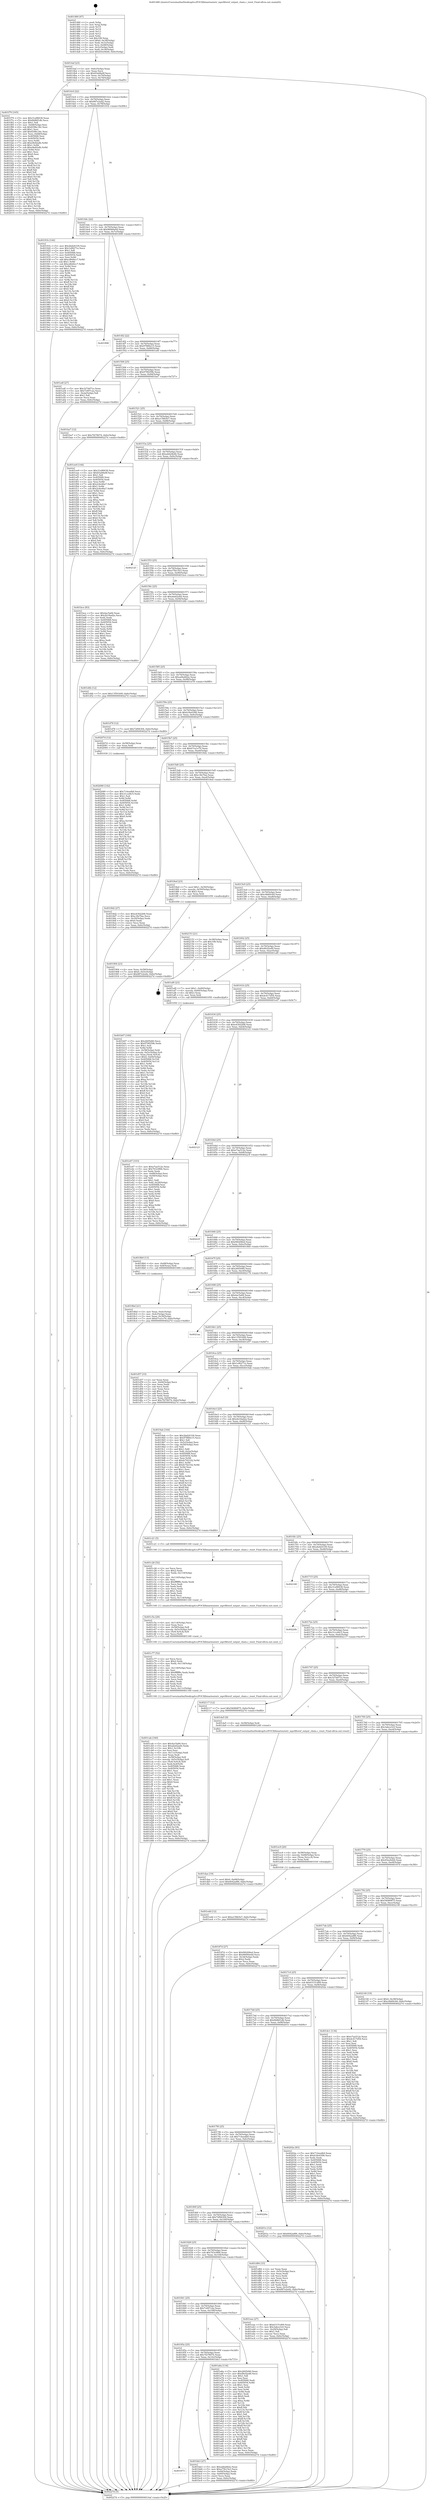 digraph "0x401480" {
  label = "0x401480 (/mnt/c/Users/mathe/Desktop/tcc/POCII/binaries/extr_mpvfiltersf_output_chain.c_reset_Final-ollvm.out::main(0))"
  labelloc = "t"
  node[shape=record]

  Entry [label="",width=0.3,height=0.3,shape=circle,fillcolor=black,style=filled]
  "0x4014af" [label="{
     0x4014af [23]\l
     | [instrs]\l
     &nbsp;&nbsp;0x4014af \<+3\>: mov -0x6c(%rbp),%eax\l
     &nbsp;&nbsp;0x4014b2 \<+2\>: mov %eax,%ecx\l
     &nbsp;&nbsp;0x4014b4 \<+6\>: sub $0x83a08a9f,%ecx\l
     &nbsp;&nbsp;0x4014ba \<+3\>: mov %eax,-0x70(%rbp)\l
     &nbsp;&nbsp;0x4014bd \<+3\>: mov %ecx,-0x74(%rbp)\l
     &nbsp;&nbsp;0x4014c0 \<+6\>: je 0000000000401f79 \<main+0xaf9\>\l
  }"]
  "0x401f79" [label="{
     0x401f79 [165]\l
     | [instrs]\l
     &nbsp;&nbsp;0x401f79 \<+5\>: mov $0x31a98438,%eax\l
     &nbsp;&nbsp;0x401f7e \<+5\>: mov $0x6b86f1db,%ecx\l
     &nbsp;&nbsp;0x401f83 \<+2\>: mov $0x1,%dl\l
     &nbsp;&nbsp;0x401f85 \<+3\>: mov -0x68(%rbp),%esi\l
     &nbsp;&nbsp;0x401f88 \<+6\>: sub $0x839bc34c,%esi\l
     &nbsp;&nbsp;0x401f8e \<+3\>: add $0x1,%esi\l
     &nbsp;&nbsp;0x401f91 \<+6\>: add $0x839bc34c,%esi\l
     &nbsp;&nbsp;0x401f97 \<+3\>: mov %esi,-0x68(%rbp)\l
     &nbsp;&nbsp;0x401f9a \<+7\>: mov 0x405068,%esi\l
     &nbsp;&nbsp;0x401fa1 \<+7\>: mov 0x405054,%edi\l
     &nbsp;&nbsp;0x401fa8 \<+3\>: mov %esi,%r8d\l
     &nbsp;&nbsp;0x401fab \<+7\>: add $0xe9e82afb,%r8d\l
     &nbsp;&nbsp;0x401fb2 \<+4\>: sub $0x1,%r8d\l
     &nbsp;&nbsp;0x401fb6 \<+7\>: sub $0xe9e82afb,%r8d\l
     &nbsp;&nbsp;0x401fbd \<+4\>: imul %r8d,%esi\l
     &nbsp;&nbsp;0x401fc1 \<+3\>: and $0x1,%esi\l
     &nbsp;&nbsp;0x401fc4 \<+3\>: cmp $0x0,%esi\l
     &nbsp;&nbsp;0x401fc7 \<+4\>: sete %r9b\l
     &nbsp;&nbsp;0x401fcb \<+3\>: cmp $0xa,%edi\l
     &nbsp;&nbsp;0x401fce \<+4\>: setl %r10b\l
     &nbsp;&nbsp;0x401fd2 \<+3\>: mov %r9b,%r11b\l
     &nbsp;&nbsp;0x401fd5 \<+4\>: xor $0xff,%r11b\l
     &nbsp;&nbsp;0x401fd9 \<+3\>: mov %r10b,%bl\l
     &nbsp;&nbsp;0x401fdc \<+3\>: xor $0xff,%bl\l
     &nbsp;&nbsp;0x401fdf \<+3\>: xor $0x0,%dl\l
     &nbsp;&nbsp;0x401fe2 \<+3\>: mov %r11b,%r14b\l
     &nbsp;&nbsp;0x401fe5 \<+4\>: and $0x0,%r14b\l
     &nbsp;&nbsp;0x401fe9 \<+3\>: and %dl,%r9b\l
     &nbsp;&nbsp;0x401fec \<+3\>: mov %bl,%r15b\l
     &nbsp;&nbsp;0x401fef \<+4\>: and $0x0,%r15b\l
     &nbsp;&nbsp;0x401ff3 \<+3\>: and %dl,%r10b\l
     &nbsp;&nbsp;0x401ff6 \<+3\>: or %r9b,%r14b\l
     &nbsp;&nbsp;0x401ff9 \<+3\>: or %r10b,%r15b\l
     &nbsp;&nbsp;0x401ffc \<+3\>: xor %r15b,%r14b\l
     &nbsp;&nbsp;0x401fff \<+3\>: or %bl,%r11b\l
     &nbsp;&nbsp;0x402002 \<+4\>: xor $0xff,%r11b\l
     &nbsp;&nbsp;0x402006 \<+3\>: or $0x0,%dl\l
     &nbsp;&nbsp;0x402009 \<+3\>: and %dl,%r11b\l
     &nbsp;&nbsp;0x40200c \<+3\>: or %r11b,%r14b\l
     &nbsp;&nbsp;0x40200f \<+4\>: test $0x1,%r14b\l
     &nbsp;&nbsp;0x402013 \<+3\>: cmovne %ecx,%eax\l
     &nbsp;&nbsp;0x402016 \<+3\>: mov %eax,-0x6c(%rbp)\l
     &nbsp;&nbsp;0x402019 \<+5\>: jmp 000000000040227d \<main+0xdfd\>\l
  }"]
  "0x4014c6" [label="{
     0x4014c6 [22]\l
     | [instrs]\l
     &nbsp;&nbsp;0x4014c6 \<+5\>: jmp 00000000004014cb \<main+0x4b\>\l
     &nbsp;&nbsp;0x4014cb \<+3\>: mov -0x70(%rbp),%eax\l
     &nbsp;&nbsp;0x4014ce \<+5\>: sub $0x887e2ed2,%eax\l
     &nbsp;&nbsp;0x4014d3 \<+3\>: mov %eax,-0x78(%rbp)\l
     &nbsp;&nbsp;0x4014d6 \<+6\>: je 000000000040191b \<main+0x49b\>\l
  }"]
  Exit [label="",width=0.3,height=0.3,shape=circle,fillcolor=black,style=filled,peripheries=2]
  "0x40191b" [label="{
     0x40191b [144]\l
     | [instrs]\l
     &nbsp;&nbsp;0x40191b \<+5\>: mov $0x2bd24339,%eax\l
     &nbsp;&nbsp;0x401920 \<+5\>: mov $0x1ef6271e,%ecx\l
     &nbsp;&nbsp;0x401925 \<+2\>: mov $0x1,%dl\l
     &nbsp;&nbsp;0x401927 \<+7\>: mov 0x405068,%esi\l
     &nbsp;&nbsp;0x40192e \<+7\>: mov 0x405054,%edi\l
     &nbsp;&nbsp;0x401935 \<+3\>: mov %esi,%r8d\l
     &nbsp;&nbsp;0x401938 \<+7\>: add $0xcd6d4cc7,%r8d\l
     &nbsp;&nbsp;0x40193f \<+4\>: sub $0x1,%r8d\l
     &nbsp;&nbsp;0x401943 \<+7\>: sub $0xcd6d4cc7,%r8d\l
     &nbsp;&nbsp;0x40194a \<+4\>: imul %r8d,%esi\l
     &nbsp;&nbsp;0x40194e \<+3\>: and $0x1,%esi\l
     &nbsp;&nbsp;0x401951 \<+3\>: cmp $0x0,%esi\l
     &nbsp;&nbsp;0x401954 \<+4\>: sete %r9b\l
     &nbsp;&nbsp;0x401958 \<+3\>: cmp $0xa,%edi\l
     &nbsp;&nbsp;0x40195b \<+4\>: setl %r10b\l
     &nbsp;&nbsp;0x40195f \<+3\>: mov %r9b,%r11b\l
     &nbsp;&nbsp;0x401962 \<+4\>: xor $0xff,%r11b\l
     &nbsp;&nbsp;0x401966 \<+3\>: mov %r10b,%bl\l
     &nbsp;&nbsp;0x401969 \<+3\>: xor $0xff,%bl\l
     &nbsp;&nbsp;0x40196c \<+3\>: xor $0x0,%dl\l
     &nbsp;&nbsp;0x40196f \<+3\>: mov %r11b,%r14b\l
     &nbsp;&nbsp;0x401972 \<+4\>: and $0x0,%r14b\l
     &nbsp;&nbsp;0x401976 \<+3\>: and %dl,%r9b\l
     &nbsp;&nbsp;0x401979 \<+3\>: mov %bl,%r15b\l
     &nbsp;&nbsp;0x40197c \<+4\>: and $0x0,%r15b\l
     &nbsp;&nbsp;0x401980 \<+3\>: and %dl,%r10b\l
     &nbsp;&nbsp;0x401983 \<+3\>: or %r9b,%r14b\l
     &nbsp;&nbsp;0x401986 \<+3\>: or %r10b,%r15b\l
     &nbsp;&nbsp;0x401989 \<+3\>: xor %r15b,%r14b\l
     &nbsp;&nbsp;0x40198c \<+3\>: or %bl,%r11b\l
     &nbsp;&nbsp;0x40198f \<+4\>: xor $0xff,%r11b\l
     &nbsp;&nbsp;0x401993 \<+3\>: or $0x0,%dl\l
     &nbsp;&nbsp;0x401996 \<+3\>: and %dl,%r11b\l
     &nbsp;&nbsp;0x401999 \<+3\>: or %r11b,%r14b\l
     &nbsp;&nbsp;0x40199c \<+4\>: test $0x1,%r14b\l
     &nbsp;&nbsp;0x4019a0 \<+3\>: cmovne %ecx,%eax\l
     &nbsp;&nbsp;0x4019a3 \<+3\>: mov %eax,-0x6c(%rbp)\l
     &nbsp;&nbsp;0x4019a6 \<+5\>: jmp 000000000040227d \<main+0xdfd\>\l
  }"]
  "0x4014dc" [label="{
     0x4014dc [22]\l
     | [instrs]\l
     &nbsp;&nbsp;0x4014dc \<+5\>: jmp 00000000004014e1 \<main+0x61\>\l
     &nbsp;&nbsp;0x4014e1 \<+3\>: mov -0x70(%rbp),%eax\l
     &nbsp;&nbsp;0x4014e4 \<+5\>: sub $0x96060e0d,%eax\l
     &nbsp;&nbsp;0x4014e9 \<+3\>: mov %eax,-0x7c(%rbp)\l
     &nbsp;&nbsp;0x4014ec \<+6\>: je 0000000000401898 \<main+0x418\>\l
  }"]
  "0x402089" [label="{
     0x402089 [142]\l
     | [instrs]\l
     &nbsp;&nbsp;0x402089 \<+5\>: mov $0x714eedb9,%ecx\l
     &nbsp;&nbsp;0x40208e \<+5\>: mov $0x31ccd4c5,%edx\l
     &nbsp;&nbsp;0x402093 \<+3\>: mov $0x1,%sil\l
     &nbsp;&nbsp;0x402096 \<+3\>: xor %r8d,%r8d\l
     &nbsp;&nbsp;0x402099 \<+8\>: mov 0x405068,%r9d\l
     &nbsp;&nbsp;0x4020a1 \<+8\>: mov 0x405054,%r10d\l
     &nbsp;&nbsp;0x4020a9 \<+4\>: sub $0x1,%r8d\l
     &nbsp;&nbsp;0x4020ad \<+3\>: mov %r9d,%r11d\l
     &nbsp;&nbsp;0x4020b0 \<+3\>: add %r8d,%r11d\l
     &nbsp;&nbsp;0x4020b3 \<+4\>: imul %r11d,%r9d\l
     &nbsp;&nbsp;0x4020b7 \<+4\>: and $0x1,%r9d\l
     &nbsp;&nbsp;0x4020bb \<+4\>: cmp $0x0,%r9d\l
     &nbsp;&nbsp;0x4020bf \<+3\>: sete %bl\l
     &nbsp;&nbsp;0x4020c2 \<+4\>: cmp $0xa,%r10d\l
     &nbsp;&nbsp;0x4020c6 \<+4\>: setl %r14b\l
     &nbsp;&nbsp;0x4020ca \<+3\>: mov %bl,%r15b\l
     &nbsp;&nbsp;0x4020cd \<+4\>: xor $0xff,%r15b\l
     &nbsp;&nbsp;0x4020d1 \<+3\>: mov %r14b,%r12b\l
     &nbsp;&nbsp;0x4020d4 \<+4\>: xor $0xff,%r12b\l
     &nbsp;&nbsp;0x4020d8 \<+4\>: xor $0x1,%sil\l
     &nbsp;&nbsp;0x4020dc \<+3\>: mov %r15b,%r13b\l
     &nbsp;&nbsp;0x4020df \<+4\>: and $0xff,%r13b\l
     &nbsp;&nbsp;0x4020e3 \<+3\>: and %sil,%bl\l
     &nbsp;&nbsp;0x4020e6 \<+3\>: mov %r12b,%al\l
     &nbsp;&nbsp;0x4020e9 \<+2\>: and $0xff,%al\l
     &nbsp;&nbsp;0x4020eb \<+3\>: and %sil,%r14b\l
     &nbsp;&nbsp;0x4020ee \<+3\>: or %bl,%r13b\l
     &nbsp;&nbsp;0x4020f1 \<+3\>: or %r14b,%al\l
     &nbsp;&nbsp;0x4020f4 \<+3\>: xor %al,%r13b\l
     &nbsp;&nbsp;0x4020f7 \<+3\>: or %r12b,%r15b\l
     &nbsp;&nbsp;0x4020fa \<+4\>: xor $0xff,%r15b\l
     &nbsp;&nbsp;0x4020fe \<+4\>: or $0x1,%sil\l
     &nbsp;&nbsp;0x402102 \<+3\>: and %sil,%r15b\l
     &nbsp;&nbsp;0x402105 \<+3\>: or %r15b,%r13b\l
     &nbsp;&nbsp;0x402108 \<+4\>: test $0x1,%r13b\l
     &nbsp;&nbsp;0x40210c \<+3\>: cmovne %edx,%ecx\l
     &nbsp;&nbsp;0x40210f \<+3\>: mov %ecx,-0x6c(%rbp)\l
     &nbsp;&nbsp;0x402112 \<+5\>: jmp 000000000040227d \<main+0xdfd\>\l
  }"]
  "0x401898" [label="{
     0x401898\l
  }", style=dashed]
  "0x4014f2" [label="{
     0x4014f2 [22]\l
     | [instrs]\l
     &nbsp;&nbsp;0x4014f2 \<+5\>: jmp 00000000004014f7 \<main+0x77\>\l
     &nbsp;&nbsp;0x4014f7 \<+3\>: mov -0x70(%rbp),%eax\l
     &nbsp;&nbsp;0x4014fa \<+5\>: sub $0x97880e15,%eax\l
     &nbsp;&nbsp;0x4014ff \<+3\>: mov %eax,-0x80(%rbp)\l
     &nbsp;&nbsp;0x401502 \<+6\>: je 0000000000401a4f \<main+0x5cf\>\l
  }"]
  "0x401edd" [label="{
     0x401edd [12]\l
     | [instrs]\l
     &nbsp;&nbsp;0x401edd \<+7\>: movl $0xa158b5e7,-0x6c(%rbp)\l
     &nbsp;&nbsp;0x401ee4 \<+5\>: jmp 000000000040227d \<main+0xdfd\>\l
  }"]
  "0x401a4f" [label="{
     0x401a4f [27]\l
     | [instrs]\l
     &nbsp;&nbsp;0x401a4f \<+5\>: mov $0x327dd71e,%eax\l
     &nbsp;&nbsp;0x401a54 \<+5\>: mov $0x7c697c2a,%ecx\l
     &nbsp;&nbsp;0x401a59 \<+3\>: mov -0x2a(%rbp),%dl\l
     &nbsp;&nbsp;0x401a5c \<+3\>: test $0x1,%dl\l
     &nbsp;&nbsp;0x401a5f \<+3\>: cmovne %ecx,%eax\l
     &nbsp;&nbsp;0x401a62 \<+3\>: mov %eax,-0x6c(%rbp)\l
     &nbsp;&nbsp;0x401a65 \<+5\>: jmp 000000000040227d \<main+0xdfd\>\l
  }"]
  "0x401508" [label="{
     0x401508 [25]\l
     | [instrs]\l
     &nbsp;&nbsp;0x401508 \<+5\>: jmp 000000000040150d \<main+0x8d\>\l
     &nbsp;&nbsp;0x40150d \<+3\>: mov -0x70(%rbp),%eax\l
     &nbsp;&nbsp;0x401510 \<+5\>: sub $0x979f259b,%eax\l
     &nbsp;&nbsp;0x401515 \<+6\>: mov %eax,-0x84(%rbp)\l
     &nbsp;&nbsp;0x40151b \<+6\>: je 0000000000401ba7 \<main+0x727\>\l
  }"]
  "0x401dae" [label="{
     0x401dae [19]\l
     | [instrs]\l
     &nbsp;&nbsp;0x401dae \<+7\>: movl $0x0,-0x68(%rbp)\l
     &nbsp;&nbsp;0x401db5 \<+7\>: movl $0x6042a8f6,-0x6c(%rbp)\l
     &nbsp;&nbsp;0x401dbc \<+5\>: jmp 000000000040227d \<main+0xdfd\>\l
  }"]
  "0x401ba7" [label="{
     0x401ba7 [12]\l
     | [instrs]\l
     &nbsp;&nbsp;0x401ba7 \<+7\>: movl $0x7f278074,-0x6c(%rbp)\l
     &nbsp;&nbsp;0x401bae \<+5\>: jmp 000000000040227d \<main+0xdfd\>\l
  }"]
  "0x401521" [label="{
     0x401521 [25]\l
     | [instrs]\l
     &nbsp;&nbsp;0x401521 \<+5\>: jmp 0000000000401526 \<main+0xa6\>\l
     &nbsp;&nbsp;0x401526 \<+3\>: mov -0x70(%rbp),%eax\l
     &nbsp;&nbsp;0x401529 \<+5\>: sub $0xa158b5e7,%eax\l
     &nbsp;&nbsp;0x40152e \<+6\>: mov %eax,-0x88(%rbp)\l
     &nbsp;&nbsp;0x401534 \<+6\>: je 0000000000401ee9 \<main+0xa69\>\l
  }"]
  "0x401cab" [label="{
     0x401cab [160]\l
     | [instrs]\l
     &nbsp;&nbsp;0x401cab \<+5\>: mov $0x4ac5a84,%ecx\l
     &nbsp;&nbsp;0x401cb0 \<+5\>: mov $0xabe62a44,%edx\l
     &nbsp;&nbsp;0x401cb5 \<+3\>: mov $0x1,%r10b\l
     &nbsp;&nbsp;0x401cb8 \<+2\>: xor %esi,%esi\l
     &nbsp;&nbsp;0x401cba \<+6\>: mov -0x11c(%rbp),%edi\l
     &nbsp;&nbsp;0x401cc0 \<+3\>: imul %eax,%edi\l
     &nbsp;&nbsp;0x401cc3 \<+4\>: mov -0x58(%rbp),%r8\l
     &nbsp;&nbsp;0x401cc7 \<+4\>: movslq -0x5c(%rbp),%r9\l
     &nbsp;&nbsp;0x401ccb \<+4\>: mov (%r8,%r9,8),%r8\l
     &nbsp;&nbsp;0x401ccf \<+4\>: mov %edi,0x4(%r8)\l
     &nbsp;&nbsp;0x401cd3 \<+7\>: mov 0x405068,%eax\l
     &nbsp;&nbsp;0x401cda \<+7\>: mov 0x405054,%edi\l
     &nbsp;&nbsp;0x401ce1 \<+3\>: sub $0x1,%esi\l
     &nbsp;&nbsp;0x401ce4 \<+3\>: mov %eax,%r11d\l
     &nbsp;&nbsp;0x401ce7 \<+3\>: add %esi,%r11d\l
     &nbsp;&nbsp;0x401cea \<+4\>: imul %r11d,%eax\l
     &nbsp;&nbsp;0x401cee \<+3\>: and $0x1,%eax\l
     &nbsp;&nbsp;0x401cf1 \<+3\>: cmp $0x0,%eax\l
     &nbsp;&nbsp;0x401cf4 \<+3\>: sete %bl\l
     &nbsp;&nbsp;0x401cf7 \<+3\>: cmp $0xa,%edi\l
     &nbsp;&nbsp;0x401cfa \<+4\>: setl %r14b\l
     &nbsp;&nbsp;0x401cfe \<+3\>: mov %bl,%r15b\l
     &nbsp;&nbsp;0x401d01 \<+4\>: xor $0xff,%r15b\l
     &nbsp;&nbsp;0x401d05 \<+3\>: mov %r14b,%r12b\l
     &nbsp;&nbsp;0x401d08 \<+4\>: xor $0xff,%r12b\l
     &nbsp;&nbsp;0x401d0c \<+4\>: xor $0x0,%r10b\l
     &nbsp;&nbsp;0x401d10 \<+3\>: mov %r15b,%r13b\l
     &nbsp;&nbsp;0x401d13 \<+4\>: and $0x0,%r13b\l
     &nbsp;&nbsp;0x401d17 \<+3\>: and %r10b,%bl\l
     &nbsp;&nbsp;0x401d1a \<+3\>: mov %r12b,%al\l
     &nbsp;&nbsp;0x401d1d \<+2\>: and $0x0,%al\l
     &nbsp;&nbsp;0x401d1f \<+3\>: and %r10b,%r14b\l
     &nbsp;&nbsp;0x401d22 \<+3\>: or %bl,%r13b\l
     &nbsp;&nbsp;0x401d25 \<+3\>: or %r14b,%al\l
     &nbsp;&nbsp;0x401d28 \<+3\>: xor %al,%r13b\l
     &nbsp;&nbsp;0x401d2b \<+3\>: or %r12b,%r15b\l
     &nbsp;&nbsp;0x401d2e \<+4\>: xor $0xff,%r15b\l
     &nbsp;&nbsp;0x401d32 \<+4\>: or $0x0,%r10b\l
     &nbsp;&nbsp;0x401d36 \<+3\>: and %r10b,%r15b\l
     &nbsp;&nbsp;0x401d39 \<+3\>: or %r15b,%r13b\l
     &nbsp;&nbsp;0x401d3c \<+4\>: test $0x1,%r13b\l
     &nbsp;&nbsp;0x401d40 \<+3\>: cmovne %edx,%ecx\l
     &nbsp;&nbsp;0x401d43 \<+3\>: mov %ecx,-0x6c(%rbp)\l
     &nbsp;&nbsp;0x401d46 \<+5\>: jmp 000000000040227d \<main+0xdfd\>\l
  }"]
  "0x401ee9" [label="{
     0x401ee9 [144]\l
     | [instrs]\l
     &nbsp;&nbsp;0x401ee9 \<+5\>: mov $0x31a98438,%eax\l
     &nbsp;&nbsp;0x401eee \<+5\>: mov $0x83a08a9f,%ecx\l
     &nbsp;&nbsp;0x401ef3 \<+2\>: mov $0x1,%dl\l
     &nbsp;&nbsp;0x401ef5 \<+7\>: mov 0x405068,%esi\l
     &nbsp;&nbsp;0x401efc \<+7\>: mov 0x405054,%edi\l
     &nbsp;&nbsp;0x401f03 \<+3\>: mov %esi,%r8d\l
     &nbsp;&nbsp;0x401f06 \<+7\>: add $0x2c6e46a7,%r8d\l
     &nbsp;&nbsp;0x401f0d \<+4\>: sub $0x1,%r8d\l
     &nbsp;&nbsp;0x401f11 \<+7\>: sub $0x2c6e46a7,%r8d\l
     &nbsp;&nbsp;0x401f18 \<+4\>: imul %r8d,%esi\l
     &nbsp;&nbsp;0x401f1c \<+3\>: and $0x1,%esi\l
     &nbsp;&nbsp;0x401f1f \<+3\>: cmp $0x0,%esi\l
     &nbsp;&nbsp;0x401f22 \<+4\>: sete %r9b\l
     &nbsp;&nbsp;0x401f26 \<+3\>: cmp $0xa,%edi\l
     &nbsp;&nbsp;0x401f29 \<+4\>: setl %r10b\l
     &nbsp;&nbsp;0x401f2d \<+3\>: mov %r9b,%r11b\l
     &nbsp;&nbsp;0x401f30 \<+4\>: xor $0xff,%r11b\l
     &nbsp;&nbsp;0x401f34 \<+3\>: mov %r10b,%bl\l
     &nbsp;&nbsp;0x401f37 \<+3\>: xor $0xff,%bl\l
     &nbsp;&nbsp;0x401f3a \<+3\>: xor $0x0,%dl\l
     &nbsp;&nbsp;0x401f3d \<+3\>: mov %r11b,%r14b\l
     &nbsp;&nbsp;0x401f40 \<+4\>: and $0x0,%r14b\l
     &nbsp;&nbsp;0x401f44 \<+3\>: and %dl,%r9b\l
     &nbsp;&nbsp;0x401f47 \<+3\>: mov %bl,%r15b\l
     &nbsp;&nbsp;0x401f4a \<+4\>: and $0x0,%r15b\l
     &nbsp;&nbsp;0x401f4e \<+3\>: and %dl,%r10b\l
     &nbsp;&nbsp;0x401f51 \<+3\>: or %r9b,%r14b\l
     &nbsp;&nbsp;0x401f54 \<+3\>: or %r10b,%r15b\l
     &nbsp;&nbsp;0x401f57 \<+3\>: xor %r15b,%r14b\l
     &nbsp;&nbsp;0x401f5a \<+3\>: or %bl,%r11b\l
     &nbsp;&nbsp;0x401f5d \<+4\>: xor $0xff,%r11b\l
     &nbsp;&nbsp;0x401f61 \<+3\>: or $0x0,%dl\l
     &nbsp;&nbsp;0x401f64 \<+3\>: and %dl,%r11b\l
     &nbsp;&nbsp;0x401f67 \<+3\>: or %r11b,%r14b\l
     &nbsp;&nbsp;0x401f6a \<+4\>: test $0x1,%r14b\l
     &nbsp;&nbsp;0x401f6e \<+3\>: cmovne %ecx,%eax\l
     &nbsp;&nbsp;0x401f71 \<+3\>: mov %eax,-0x6c(%rbp)\l
     &nbsp;&nbsp;0x401f74 \<+5\>: jmp 000000000040227d \<main+0xdfd\>\l
  }"]
  "0x40153a" [label="{
     0x40153a [25]\l
     | [instrs]\l
     &nbsp;&nbsp;0x40153a \<+5\>: jmp 000000000040153f \<main+0xbf\>\l
     &nbsp;&nbsp;0x40153f \<+3\>: mov -0x70(%rbp),%eax\l
     &nbsp;&nbsp;0x401542 \<+5\>: sub $0xa4d24b46,%eax\l
     &nbsp;&nbsp;0x401547 \<+6\>: mov %eax,-0x8c(%rbp)\l
     &nbsp;&nbsp;0x40154d \<+6\>: je 000000000040212f \<main+0xcaf\>\l
  }"]
  "0x401c77" [label="{
     0x401c77 [52]\l
     | [instrs]\l
     &nbsp;&nbsp;0x401c77 \<+2\>: xor %ecx,%ecx\l
     &nbsp;&nbsp;0x401c79 \<+5\>: mov $0x2,%edx\l
     &nbsp;&nbsp;0x401c7e \<+6\>: mov %edx,-0x118(%rbp)\l
     &nbsp;&nbsp;0x401c84 \<+1\>: cltd\l
     &nbsp;&nbsp;0x401c85 \<+6\>: mov -0x118(%rbp),%esi\l
     &nbsp;&nbsp;0x401c8b \<+2\>: idiv %esi\l
     &nbsp;&nbsp;0x401c8d \<+6\>: imul $0xfffffffe,%edx,%edx\l
     &nbsp;&nbsp;0x401c93 \<+2\>: mov %ecx,%edi\l
     &nbsp;&nbsp;0x401c95 \<+2\>: sub %edx,%edi\l
     &nbsp;&nbsp;0x401c97 \<+2\>: mov %ecx,%edx\l
     &nbsp;&nbsp;0x401c99 \<+3\>: sub $0x1,%edx\l
     &nbsp;&nbsp;0x401c9c \<+2\>: add %edx,%edi\l
     &nbsp;&nbsp;0x401c9e \<+2\>: sub %edi,%ecx\l
     &nbsp;&nbsp;0x401ca0 \<+6\>: mov %ecx,-0x11c(%rbp)\l
     &nbsp;&nbsp;0x401ca6 \<+5\>: call 0000000000401160 \<next_i\>\l
     | [calls]\l
     &nbsp;&nbsp;0x401160 \{1\} (/mnt/c/Users/mathe/Desktop/tcc/POCII/binaries/extr_mpvfiltersf_output_chain.c_reset_Final-ollvm.out::next_i)\l
  }"]
  "0x40212f" [label="{
     0x40212f\l
  }", style=dashed]
  "0x401553" [label="{
     0x401553 [25]\l
     | [instrs]\l
     &nbsp;&nbsp;0x401553 \<+5\>: jmp 0000000000401558 \<main+0xd8\>\l
     &nbsp;&nbsp;0x401558 \<+3\>: mov -0x70(%rbp),%eax\l
     &nbsp;&nbsp;0x40155b \<+5\>: sub $0xa75b15e3,%eax\l
     &nbsp;&nbsp;0x401560 \<+6\>: mov %eax,-0x90(%rbp)\l
     &nbsp;&nbsp;0x401566 \<+6\>: je 0000000000401bce \<main+0x74e\>\l
  }"]
  "0x401c5a" [label="{
     0x401c5a [29]\l
     | [instrs]\l
     &nbsp;&nbsp;0x401c5a \<+6\>: mov -0x114(%rbp),%ecx\l
     &nbsp;&nbsp;0x401c60 \<+3\>: imul %eax,%ecx\l
     &nbsp;&nbsp;0x401c63 \<+4\>: mov -0x58(%rbp),%r8\l
     &nbsp;&nbsp;0x401c67 \<+4\>: movslq -0x5c(%rbp),%r9\l
     &nbsp;&nbsp;0x401c6b \<+4\>: mov (%r8,%r9,8),%r8\l
     &nbsp;&nbsp;0x401c6f \<+3\>: mov %ecx,(%r8)\l
     &nbsp;&nbsp;0x401c72 \<+5\>: call 0000000000401160 \<next_i\>\l
     | [calls]\l
     &nbsp;&nbsp;0x401160 \{1\} (/mnt/c/Users/mathe/Desktop/tcc/POCII/binaries/extr_mpvfiltersf_output_chain.c_reset_Final-ollvm.out::next_i)\l
  }"]
  "0x401bce" [label="{
     0x401bce [83]\l
     | [instrs]\l
     &nbsp;&nbsp;0x401bce \<+5\>: mov $0x4ac5a84,%eax\l
     &nbsp;&nbsp;0x401bd3 \<+5\>: mov $0x2b18ad2a,%ecx\l
     &nbsp;&nbsp;0x401bd8 \<+2\>: xor %edx,%edx\l
     &nbsp;&nbsp;0x401bda \<+7\>: mov 0x405068,%esi\l
     &nbsp;&nbsp;0x401be1 \<+7\>: mov 0x405054,%edi\l
     &nbsp;&nbsp;0x401be8 \<+3\>: sub $0x1,%edx\l
     &nbsp;&nbsp;0x401beb \<+3\>: mov %esi,%r8d\l
     &nbsp;&nbsp;0x401bee \<+3\>: add %edx,%r8d\l
     &nbsp;&nbsp;0x401bf1 \<+4\>: imul %r8d,%esi\l
     &nbsp;&nbsp;0x401bf5 \<+3\>: and $0x1,%esi\l
     &nbsp;&nbsp;0x401bf8 \<+3\>: cmp $0x0,%esi\l
     &nbsp;&nbsp;0x401bfb \<+4\>: sete %r9b\l
     &nbsp;&nbsp;0x401bff \<+3\>: cmp $0xa,%edi\l
     &nbsp;&nbsp;0x401c02 \<+4\>: setl %r10b\l
     &nbsp;&nbsp;0x401c06 \<+3\>: mov %r9b,%r11b\l
     &nbsp;&nbsp;0x401c09 \<+3\>: and %r10b,%r11b\l
     &nbsp;&nbsp;0x401c0c \<+3\>: xor %r10b,%r9b\l
     &nbsp;&nbsp;0x401c0f \<+3\>: or %r9b,%r11b\l
     &nbsp;&nbsp;0x401c12 \<+4\>: test $0x1,%r11b\l
     &nbsp;&nbsp;0x401c16 \<+3\>: cmovne %ecx,%eax\l
     &nbsp;&nbsp;0x401c19 \<+3\>: mov %eax,-0x6c(%rbp)\l
     &nbsp;&nbsp;0x401c1c \<+5\>: jmp 000000000040227d \<main+0xdfd\>\l
  }"]
  "0x40156c" [label="{
     0x40156c [25]\l
     | [instrs]\l
     &nbsp;&nbsp;0x40156c \<+5\>: jmp 0000000000401571 \<main+0xf1\>\l
     &nbsp;&nbsp;0x401571 \<+3\>: mov -0x70(%rbp),%eax\l
     &nbsp;&nbsp;0x401574 \<+5\>: sub $0xabe62a44,%eax\l
     &nbsp;&nbsp;0x401579 \<+6\>: mov %eax,-0x94(%rbp)\l
     &nbsp;&nbsp;0x40157f \<+6\>: je 0000000000401d4b \<main+0x8cb\>\l
  }"]
  "0x401c26" [label="{
     0x401c26 [52]\l
     | [instrs]\l
     &nbsp;&nbsp;0x401c26 \<+2\>: xor %ecx,%ecx\l
     &nbsp;&nbsp;0x401c28 \<+5\>: mov $0x2,%edx\l
     &nbsp;&nbsp;0x401c2d \<+6\>: mov %edx,-0x110(%rbp)\l
     &nbsp;&nbsp;0x401c33 \<+1\>: cltd\l
     &nbsp;&nbsp;0x401c34 \<+6\>: mov -0x110(%rbp),%esi\l
     &nbsp;&nbsp;0x401c3a \<+2\>: idiv %esi\l
     &nbsp;&nbsp;0x401c3c \<+6\>: imul $0xfffffffe,%edx,%edx\l
     &nbsp;&nbsp;0x401c42 \<+2\>: mov %ecx,%edi\l
     &nbsp;&nbsp;0x401c44 \<+2\>: sub %edx,%edi\l
     &nbsp;&nbsp;0x401c46 \<+2\>: mov %ecx,%edx\l
     &nbsp;&nbsp;0x401c48 \<+3\>: sub $0x1,%edx\l
     &nbsp;&nbsp;0x401c4b \<+2\>: add %edx,%edi\l
     &nbsp;&nbsp;0x401c4d \<+2\>: sub %edi,%ecx\l
     &nbsp;&nbsp;0x401c4f \<+6\>: mov %ecx,-0x114(%rbp)\l
     &nbsp;&nbsp;0x401c55 \<+5\>: call 0000000000401160 \<next_i\>\l
     | [calls]\l
     &nbsp;&nbsp;0x401160 \{1\} (/mnt/c/Users/mathe/Desktop/tcc/POCII/binaries/extr_mpvfiltersf_output_chain.c_reset_Final-ollvm.out::next_i)\l
  }"]
  "0x401d4b" [label="{
     0x401d4b [12]\l
     | [instrs]\l
     &nbsp;&nbsp;0x401d4b \<+7\>: movl $0x13591b00,-0x6c(%rbp)\l
     &nbsp;&nbsp;0x401d52 \<+5\>: jmp 000000000040227d \<main+0xdfd\>\l
  }"]
  "0x401585" [label="{
     0x401585 [25]\l
     | [instrs]\l
     &nbsp;&nbsp;0x401585 \<+5\>: jmp 000000000040158a \<main+0x10a\>\l
     &nbsp;&nbsp;0x40158a \<+3\>: mov -0x70(%rbp),%eax\l
     &nbsp;&nbsp;0x40158d \<+5\>: sub $0xad4a662e,%eax\l
     &nbsp;&nbsp;0x401592 \<+6\>: mov %eax,-0x98(%rbp)\l
     &nbsp;&nbsp;0x401598 \<+6\>: je 0000000000401d78 \<main+0x8f8\>\l
  }"]
  "0x401873" [label="{
     0x401873\l
  }", style=dashed]
  "0x401d78" [label="{
     0x401d78 [12]\l
     | [instrs]\l
     &nbsp;&nbsp;0x401d78 \<+7\>: movl $0x72f94304,-0x6c(%rbp)\l
     &nbsp;&nbsp;0x401d7f \<+5\>: jmp 000000000040227d \<main+0xdfd\>\l
  }"]
  "0x40159e" [label="{
     0x40159e [25]\l
     | [instrs]\l
     &nbsp;&nbsp;0x40159e \<+5\>: jmp 00000000004015a3 \<main+0x123\>\l
     &nbsp;&nbsp;0x4015a3 \<+3\>: mov -0x70(%rbp),%eax\l
     &nbsp;&nbsp;0x4015a6 \<+5\>: sub $0xb34e0306,%eax\l
     &nbsp;&nbsp;0x4015ab \<+6\>: mov %eax,-0x9c(%rbp)\l
     &nbsp;&nbsp;0x4015b1 \<+6\>: je 000000000040207d \<main+0xbfd\>\l
  }"]
  "0x401bb3" [label="{
     0x401bb3 [27]\l
     | [instrs]\l
     &nbsp;&nbsp;0x401bb3 \<+5\>: mov $0xad4a662e,%eax\l
     &nbsp;&nbsp;0x401bb8 \<+5\>: mov $0xa75b15e3,%ecx\l
     &nbsp;&nbsp;0x401bbd \<+3\>: mov -0x64(%rbp),%edx\l
     &nbsp;&nbsp;0x401bc0 \<+3\>: cmp -0x60(%rbp),%edx\l
     &nbsp;&nbsp;0x401bc3 \<+3\>: cmovl %ecx,%eax\l
     &nbsp;&nbsp;0x401bc6 \<+3\>: mov %eax,-0x6c(%rbp)\l
     &nbsp;&nbsp;0x401bc9 \<+5\>: jmp 000000000040227d \<main+0xdfd\>\l
  }"]
  "0x40207d" [label="{
     0x40207d [12]\l
     | [instrs]\l
     &nbsp;&nbsp;0x40207d \<+4\>: mov -0x58(%rbp),%rax\l
     &nbsp;&nbsp;0x402081 \<+3\>: mov %rax,%rdi\l
     &nbsp;&nbsp;0x402084 \<+5\>: call 0000000000401030 \<free@plt\>\l
     | [calls]\l
     &nbsp;&nbsp;0x401030 \{1\} (unknown)\l
  }"]
  "0x4015b7" [label="{
     0x4015b7 [25]\l
     | [instrs]\l
     &nbsp;&nbsp;0x4015b7 \<+5\>: jmp 00000000004015bc \<main+0x13c\>\l
     &nbsp;&nbsp;0x4015bc \<+3\>: mov -0x70(%rbp),%eax\l
     &nbsp;&nbsp;0x4015bf \<+5\>: sub $0xb7ca1e70,%eax\l
     &nbsp;&nbsp;0x4015c4 \<+6\>: mov %eax,-0xa0(%rbp)\l
     &nbsp;&nbsp;0x4015ca \<+6\>: je 00000000004018d2 \<main+0x452\>\l
  }"]
  "0x401b07" [label="{
     0x401b07 [160]\l
     | [instrs]\l
     &nbsp;&nbsp;0x401b07 \<+5\>: mov $0x2605d40,%ecx\l
     &nbsp;&nbsp;0x401b0c \<+5\>: mov $0x979f259b,%edx\l
     &nbsp;&nbsp;0x401b11 \<+3\>: mov $0x1,%sil\l
     &nbsp;&nbsp;0x401b14 \<+3\>: xor %r8d,%r8d\l
     &nbsp;&nbsp;0x401b17 \<+4\>: mov -0x58(%rbp),%rdi\l
     &nbsp;&nbsp;0x401b1b \<+4\>: movslq -0x5c(%rbp),%r9\l
     &nbsp;&nbsp;0x401b1f \<+4\>: mov %rax,(%rdi,%r9,8)\l
     &nbsp;&nbsp;0x401b23 \<+7\>: movl $0x0,-0x64(%rbp)\l
     &nbsp;&nbsp;0x401b2a \<+8\>: mov 0x405068,%r10d\l
     &nbsp;&nbsp;0x401b32 \<+8\>: mov 0x405054,%r11d\l
     &nbsp;&nbsp;0x401b3a \<+4\>: sub $0x1,%r8d\l
     &nbsp;&nbsp;0x401b3e \<+3\>: mov %r10d,%ebx\l
     &nbsp;&nbsp;0x401b41 \<+3\>: add %r8d,%ebx\l
     &nbsp;&nbsp;0x401b44 \<+4\>: imul %ebx,%r10d\l
     &nbsp;&nbsp;0x401b48 \<+4\>: and $0x1,%r10d\l
     &nbsp;&nbsp;0x401b4c \<+4\>: cmp $0x0,%r10d\l
     &nbsp;&nbsp;0x401b50 \<+4\>: sete %r14b\l
     &nbsp;&nbsp;0x401b54 \<+4\>: cmp $0xa,%r11d\l
     &nbsp;&nbsp;0x401b58 \<+4\>: setl %r15b\l
     &nbsp;&nbsp;0x401b5c \<+3\>: mov %r14b,%r12b\l
     &nbsp;&nbsp;0x401b5f \<+4\>: xor $0xff,%r12b\l
     &nbsp;&nbsp;0x401b63 \<+3\>: mov %r15b,%r13b\l
     &nbsp;&nbsp;0x401b66 \<+4\>: xor $0xff,%r13b\l
     &nbsp;&nbsp;0x401b6a \<+4\>: xor $0x0,%sil\l
     &nbsp;&nbsp;0x401b6e \<+3\>: mov %r12b,%al\l
     &nbsp;&nbsp;0x401b71 \<+2\>: and $0x0,%al\l
     &nbsp;&nbsp;0x401b73 \<+3\>: and %sil,%r14b\l
     &nbsp;&nbsp;0x401b76 \<+3\>: mov %r13b,%dil\l
     &nbsp;&nbsp;0x401b79 \<+4\>: and $0x0,%dil\l
     &nbsp;&nbsp;0x401b7d \<+3\>: and %sil,%r15b\l
     &nbsp;&nbsp;0x401b80 \<+3\>: or %r14b,%al\l
     &nbsp;&nbsp;0x401b83 \<+3\>: or %r15b,%dil\l
     &nbsp;&nbsp;0x401b86 \<+3\>: xor %dil,%al\l
     &nbsp;&nbsp;0x401b89 \<+3\>: or %r13b,%r12b\l
     &nbsp;&nbsp;0x401b8c \<+4\>: xor $0xff,%r12b\l
     &nbsp;&nbsp;0x401b90 \<+4\>: or $0x0,%sil\l
     &nbsp;&nbsp;0x401b94 \<+3\>: and %sil,%r12b\l
     &nbsp;&nbsp;0x401b97 \<+3\>: or %r12b,%al\l
     &nbsp;&nbsp;0x401b9a \<+2\>: test $0x1,%al\l
     &nbsp;&nbsp;0x401b9c \<+3\>: cmovne %edx,%ecx\l
     &nbsp;&nbsp;0x401b9f \<+3\>: mov %ecx,-0x6c(%rbp)\l
     &nbsp;&nbsp;0x401ba2 \<+5\>: jmp 000000000040227d \<main+0xdfd\>\l
  }"]
  "0x4018d2" [label="{
     0x4018d2 [27]\l
     | [instrs]\l
     &nbsp;&nbsp;0x4018d2 \<+5\>: mov $0xe4302268,%eax\l
     &nbsp;&nbsp;0x4018d7 \<+5\>: mov $0xc3fa7fae,%ecx\l
     &nbsp;&nbsp;0x4018dc \<+3\>: mov -0x30(%rbp),%edx\l
     &nbsp;&nbsp;0x4018df \<+3\>: cmp $0x0,%edx\l
     &nbsp;&nbsp;0x4018e2 \<+3\>: cmove %ecx,%eax\l
     &nbsp;&nbsp;0x4018e5 \<+3\>: mov %eax,-0x6c(%rbp)\l
     &nbsp;&nbsp;0x4018e8 \<+5\>: jmp 000000000040227d \<main+0xdfd\>\l
  }"]
  "0x4015d0" [label="{
     0x4015d0 [25]\l
     | [instrs]\l
     &nbsp;&nbsp;0x4015d0 \<+5\>: jmp 00000000004015d5 \<main+0x155\>\l
     &nbsp;&nbsp;0x4015d5 \<+3\>: mov -0x70(%rbp),%eax\l
     &nbsp;&nbsp;0x4015d8 \<+5\>: sub $0xc3fa7fae,%eax\l
     &nbsp;&nbsp;0x4015dd \<+6\>: mov %eax,-0xa4(%rbp)\l
     &nbsp;&nbsp;0x4015e3 \<+6\>: je 00000000004018ed \<main+0x46d\>\l
  }"]
  "0x40185a" [label="{
     0x40185a [25]\l
     | [instrs]\l
     &nbsp;&nbsp;0x40185a \<+5\>: jmp 000000000040185f \<main+0x3df\>\l
     &nbsp;&nbsp;0x40185f \<+3\>: mov -0x70(%rbp),%eax\l
     &nbsp;&nbsp;0x401862 \<+5\>: sub $0x7f278074,%eax\l
     &nbsp;&nbsp;0x401867 \<+6\>: mov %eax,-0x10c(%rbp)\l
     &nbsp;&nbsp;0x40186d \<+6\>: je 0000000000401bb3 \<main+0x733\>\l
  }"]
  "0x4018ed" [label="{
     0x4018ed [23]\l
     | [instrs]\l
     &nbsp;&nbsp;0x4018ed \<+7\>: movl $0x1,-0x50(%rbp)\l
     &nbsp;&nbsp;0x4018f4 \<+4\>: movslq -0x50(%rbp),%rax\l
     &nbsp;&nbsp;0x4018f8 \<+4\>: shl $0x3,%rax\l
     &nbsp;&nbsp;0x4018fc \<+3\>: mov %rax,%rdi\l
     &nbsp;&nbsp;0x4018ff \<+5\>: call 0000000000401050 \<malloc@plt\>\l
     | [calls]\l
     &nbsp;&nbsp;0x401050 \{1\} (unknown)\l
  }"]
  "0x4015e9" [label="{
     0x4015e9 [25]\l
     | [instrs]\l
     &nbsp;&nbsp;0x4015e9 \<+5\>: jmp 00000000004015ee \<main+0x16e\>\l
     &nbsp;&nbsp;0x4015ee \<+3\>: mov -0x70(%rbp),%eax\l
     &nbsp;&nbsp;0x4015f1 \<+5\>: sub $0xc6b60cb9,%eax\l
     &nbsp;&nbsp;0x4015f6 \<+6\>: mov %eax,-0xa8(%rbp)\l
     &nbsp;&nbsp;0x4015fc \<+6\>: je 0000000000402153 \<main+0xcd3\>\l
  }"]
  "0x401a6a" [label="{
     0x401a6a [134]\l
     | [instrs]\l
     &nbsp;&nbsp;0x401a6a \<+5\>: mov $0x2605d40,%eax\l
     &nbsp;&nbsp;0x401a6f \<+5\>: mov $0xd9cf2a48,%ecx\l
     &nbsp;&nbsp;0x401a74 \<+2\>: mov $0x1,%dl\l
     &nbsp;&nbsp;0x401a76 \<+2\>: xor %esi,%esi\l
     &nbsp;&nbsp;0x401a78 \<+7\>: mov 0x405068,%edi\l
     &nbsp;&nbsp;0x401a7f \<+8\>: mov 0x405054,%r8d\l
     &nbsp;&nbsp;0x401a87 \<+3\>: sub $0x1,%esi\l
     &nbsp;&nbsp;0x401a8a \<+3\>: mov %edi,%r9d\l
     &nbsp;&nbsp;0x401a8d \<+3\>: add %esi,%r9d\l
     &nbsp;&nbsp;0x401a90 \<+4\>: imul %r9d,%edi\l
     &nbsp;&nbsp;0x401a94 \<+3\>: and $0x1,%edi\l
     &nbsp;&nbsp;0x401a97 \<+3\>: cmp $0x0,%edi\l
     &nbsp;&nbsp;0x401a9a \<+4\>: sete %r10b\l
     &nbsp;&nbsp;0x401a9e \<+4\>: cmp $0xa,%r8d\l
     &nbsp;&nbsp;0x401aa2 \<+4\>: setl %r11b\l
     &nbsp;&nbsp;0x401aa6 \<+3\>: mov %r10b,%bl\l
     &nbsp;&nbsp;0x401aa9 \<+3\>: xor $0xff,%bl\l
     &nbsp;&nbsp;0x401aac \<+3\>: mov %r11b,%r14b\l
     &nbsp;&nbsp;0x401aaf \<+4\>: xor $0xff,%r14b\l
     &nbsp;&nbsp;0x401ab3 \<+3\>: xor $0x1,%dl\l
     &nbsp;&nbsp;0x401ab6 \<+3\>: mov %bl,%r15b\l
     &nbsp;&nbsp;0x401ab9 \<+4\>: and $0xff,%r15b\l
     &nbsp;&nbsp;0x401abd \<+3\>: and %dl,%r10b\l
     &nbsp;&nbsp;0x401ac0 \<+3\>: mov %r14b,%r12b\l
     &nbsp;&nbsp;0x401ac3 \<+4\>: and $0xff,%r12b\l
     &nbsp;&nbsp;0x401ac7 \<+3\>: and %dl,%r11b\l
     &nbsp;&nbsp;0x401aca \<+3\>: or %r10b,%r15b\l
     &nbsp;&nbsp;0x401acd \<+3\>: or %r11b,%r12b\l
     &nbsp;&nbsp;0x401ad0 \<+3\>: xor %r12b,%r15b\l
     &nbsp;&nbsp;0x401ad3 \<+3\>: or %r14b,%bl\l
     &nbsp;&nbsp;0x401ad6 \<+3\>: xor $0xff,%bl\l
     &nbsp;&nbsp;0x401ad9 \<+3\>: or $0x1,%dl\l
     &nbsp;&nbsp;0x401adc \<+2\>: and %dl,%bl\l
     &nbsp;&nbsp;0x401ade \<+3\>: or %bl,%r15b\l
     &nbsp;&nbsp;0x401ae1 \<+4\>: test $0x1,%r15b\l
     &nbsp;&nbsp;0x401ae5 \<+3\>: cmovne %ecx,%eax\l
     &nbsp;&nbsp;0x401ae8 \<+3\>: mov %eax,-0x6c(%rbp)\l
     &nbsp;&nbsp;0x401aeb \<+5\>: jmp 000000000040227d \<main+0xdfd\>\l
  }"]
  "0x402153" [label="{
     0x402153 [21]\l
     | [instrs]\l
     &nbsp;&nbsp;0x402153 \<+3\>: mov -0x38(%rbp),%eax\l
     &nbsp;&nbsp;0x402156 \<+7\>: add $0x108,%rsp\l
     &nbsp;&nbsp;0x40215d \<+1\>: pop %rbx\l
     &nbsp;&nbsp;0x40215e \<+2\>: pop %r12\l
     &nbsp;&nbsp;0x402160 \<+2\>: pop %r13\l
     &nbsp;&nbsp;0x402162 \<+2\>: pop %r14\l
     &nbsp;&nbsp;0x402164 \<+2\>: pop %r15\l
     &nbsp;&nbsp;0x402166 \<+1\>: pop %rbp\l
     &nbsp;&nbsp;0x402167 \<+1\>: ret\l
  }"]
  "0x401602" [label="{
     0x401602 [25]\l
     | [instrs]\l
     &nbsp;&nbsp;0x401602 \<+5\>: jmp 0000000000401607 \<main+0x187\>\l
     &nbsp;&nbsp;0x401607 \<+3\>: mov -0x70(%rbp),%eax\l
     &nbsp;&nbsp;0x40160a \<+5\>: sub $0xd9cf2a48,%eax\l
     &nbsp;&nbsp;0x40160f \<+6\>: mov %eax,-0xac(%rbp)\l
     &nbsp;&nbsp;0x401615 \<+6\>: je 0000000000401af0 \<main+0x670\>\l
  }"]
  "0x401841" [label="{
     0x401841 [25]\l
     | [instrs]\l
     &nbsp;&nbsp;0x401841 \<+5\>: jmp 0000000000401846 \<main+0x3c6\>\l
     &nbsp;&nbsp;0x401846 \<+3\>: mov -0x70(%rbp),%eax\l
     &nbsp;&nbsp;0x401849 \<+5\>: sub $0x7c697c2a,%eax\l
     &nbsp;&nbsp;0x40184e \<+6\>: mov %eax,-0x108(%rbp)\l
     &nbsp;&nbsp;0x401854 \<+6\>: je 0000000000401a6a \<main+0x5ea\>\l
  }"]
  "0x401af0" [label="{
     0x401af0 [23]\l
     | [instrs]\l
     &nbsp;&nbsp;0x401af0 \<+7\>: movl $0x1,-0x60(%rbp)\l
     &nbsp;&nbsp;0x401af7 \<+4\>: movslq -0x60(%rbp),%rax\l
     &nbsp;&nbsp;0x401afb \<+4\>: shl $0x3,%rax\l
     &nbsp;&nbsp;0x401aff \<+3\>: mov %rax,%rdi\l
     &nbsp;&nbsp;0x401b02 \<+5\>: call 0000000000401050 \<malloc@plt\>\l
     | [calls]\l
     &nbsp;&nbsp;0x401050 \{1\} (unknown)\l
  }"]
  "0x40161b" [label="{
     0x40161b [25]\l
     | [instrs]\l
     &nbsp;&nbsp;0x40161b \<+5\>: jmp 0000000000401620 \<main+0x1a0\>\l
     &nbsp;&nbsp;0x401620 \<+3\>: mov -0x70(%rbp),%eax\l
     &nbsp;&nbsp;0x401623 \<+5\>: sub $0xdc417d54,%eax\l
     &nbsp;&nbsp;0x401628 \<+6\>: mov %eax,-0xb0(%rbp)\l
     &nbsp;&nbsp;0x40162e \<+6\>: je 0000000000401e47 \<main+0x9c7\>\l
  }"]
  "0x401eae" [label="{
     0x401eae [27]\l
     | [instrs]\l
     &nbsp;&nbsp;0x401eae \<+5\>: mov $0x63151d09,%eax\l
     &nbsp;&nbsp;0x401eb3 \<+5\>: mov $0x3abce3c0,%ecx\l
     &nbsp;&nbsp;0x401eb8 \<+3\>: mov -0x29(%rbp),%dl\l
     &nbsp;&nbsp;0x401ebb \<+3\>: test $0x1,%dl\l
     &nbsp;&nbsp;0x401ebe \<+3\>: cmovne %ecx,%eax\l
     &nbsp;&nbsp;0x401ec1 \<+3\>: mov %eax,-0x6c(%rbp)\l
     &nbsp;&nbsp;0x401ec4 \<+5\>: jmp 000000000040227d \<main+0xdfd\>\l
  }"]
  "0x401e47" [label="{
     0x401e47 [103]\l
     | [instrs]\l
     &nbsp;&nbsp;0x401e47 \<+5\>: mov $0xe7aa512e,%eax\l
     &nbsp;&nbsp;0x401e4c \<+5\>: mov $0x763c0f66,%ecx\l
     &nbsp;&nbsp;0x401e51 \<+2\>: xor %edx,%edx\l
     &nbsp;&nbsp;0x401e53 \<+3\>: mov -0x68(%rbp),%esi\l
     &nbsp;&nbsp;0x401e56 \<+3\>: cmp -0x50(%rbp),%esi\l
     &nbsp;&nbsp;0x401e59 \<+4\>: setl %dil\l
     &nbsp;&nbsp;0x401e5d \<+4\>: and $0x1,%dil\l
     &nbsp;&nbsp;0x401e61 \<+4\>: mov %dil,-0x29(%rbp)\l
     &nbsp;&nbsp;0x401e65 \<+7\>: mov 0x405068,%esi\l
     &nbsp;&nbsp;0x401e6c \<+8\>: mov 0x405054,%r8d\l
     &nbsp;&nbsp;0x401e74 \<+3\>: sub $0x1,%edx\l
     &nbsp;&nbsp;0x401e77 \<+3\>: mov %esi,%r9d\l
     &nbsp;&nbsp;0x401e7a \<+3\>: add %edx,%r9d\l
     &nbsp;&nbsp;0x401e7d \<+4\>: imul %r9d,%esi\l
     &nbsp;&nbsp;0x401e81 \<+3\>: and $0x1,%esi\l
     &nbsp;&nbsp;0x401e84 \<+3\>: cmp $0x0,%esi\l
     &nbsp;&nbsp;0x401e87 \<+4\>: sete %dil\l
     &nbsp;&nbsp;0x401e8b \<+4\>: cmp $0xa,%r8d\l
     &nbsp;&nbsp;0x401e8f \<+4\>: setl %r10b\l
     &nbsp;&nbsp;0x401e93 \<+3\>: mov %dil,%r11b\l
     &nbsp;&nbsp;0x401e96 \<+3\>: and %r10b,%r11b\l
     &nbsp;&nbsp;0x401e99 \<+3\>: xor %r10b,%dil\l
     &nbsp;&nbsp;0x401e9c \<+3\>: or %dil,%r11b\l
     &nbsp;&nbsp;0x401e9f \<+4\>: test $0x1,%r11b\l
     &nbsp;&nbsp;0x401ea3 \<+3\>: cmovne %ecx,%eax\l
     &nbsp;&nbsp;0x401ea6 \<+3\>: mov %eax,-0x6c(%rbp)\l
     &nbsp;&nbsp;0x401ea9 \<+5\>: jmp 000000000040227d \<main+0xdfd\>\l
  }"]
  "0x401634" [label="{
     0x401634 [25]\l
     | [instrs]\l
     &nbsp;&nbsp;0x401634 \<+5\>: jmp 0000000000401639 \<main+0x1b9\>\l
     &nbsp;&nbsp;0x401639 \<+3\>: mov -0x70(%rbp),%eax\l
     &nbsp;&nbsp;0x40163c \<+5\>: sub $0xe4302268,%eax\l
     &nbsp;&nbsp;0x401641 \<+6\>: mov %eax,-0xb4(%rbp)\l
     &nbsp;&nbsp;0x401647 \<+6\>: je 0000000000402123 \<main+0xca3\>\l
  }"]
  "0x401828" [label="{
     0x401828 [25]\l
     | [instrs]\l
     &nbsp;&nbsp;0x401828 \<+5\>: jmp 000000000040182d \<main+0x3ad\>\l
     &nbsp;&nbsp;0x40182d \<+3\>: mov -0x70(%rbp),%eax\l
     &nbsp;&nbsp;0x401830 \<+5\>: sub $0x763c0f66,%eax\l
     &nbsp;&nbsp;0x401835 \<+6\>: mov %eax,-0x104(%rbp)\l
     &nbsp;&nbsp;0x40183b \<+6\>: je 0000000000401eae \<main+0xa2e\>\l
  }"]
  "0x402123" [label="{
     0x402123\l
  }", style=dashed]
  "0x40164d" [label="{
     0x40164d [25]\l
     | [instrs]\l
     &nbsp;&nbsp;0x40164d \<+5\>: jmp 0000000000401652 \<main+0x1d2\>\l
     &nbsp;&nbsp;0x401652 \<+3\>: mov -0x70(%rbp),%eax\l
     &nbsp;&nbsp;0x401655 \<+5\>: sub $0xe7aa512e,%eax\l
     &nbsp;&nbsp;0x40165a \<+6\>: mov %eax,-0xb8(%rbp)\l
     &nbsp;&nbsp;0x401660 \<+6\>: je 000000000040223f \<main+0xdbf\>\l
  }"]
  "0x401d84" [label="{
     0x401d84 [33]\l
     | [instrs]\l
     &nbsp;&nbsp;0x401d84 \<+2\>: xor %eax,%eax\l
     &nbsp;&nbsp;0x401d86 \<+3\>: mov -0x5c(%rbp),%ecx\l
     &nbsp;&nbsp;0x401d89 \<+2\>: mov %eax,%edx\l
     &nbsp;&nbsp;0x401d8b \<+2\>: sub %ecx,%edx\l
     &nbsp;&nbsp;0x401d8d \<+2\>: mov %eax,%ecx\l
     &nbsp;&nbsp;0x401d8f \<+3\>: sub $0x1,%ecx\l
     &nbsp;&nbsp;0x401d92 \<+2\>: add %ecx,%edx\l
     &nbsp;&nbsp;0x401d94 \<+2\>: sub %edx,%eax\l
     &nbsp;&nbsp;0x401d96 \<+3\>: mov %eax,-0x5c(%rbp)\l
     &nbsp;&nbsp;0x401d99 \<+7\>: movl $0x887e2ed2,-0x6c(%rbp)\l
     &nbsp;&nbsp;0x401da0 \<+5\>: jmp 000000000040227d \<main+0xdfd\>\l
  }"]
  "0x40223f" [label="{
     0x40223f\l
  }", style=dashed]
  "0x401666" [label="{
     0x401666 [25]\l
     | [instrs]\l
     &nbsp;&nbsp;0x401666 \<+5\>: jmp 000000000040166b \<main+0x1eb\>\l
     &nbsp;&nbsp;0x40166b \<+3\>: mov -0x70(%rbp),%eax\l
     &nbsp;&nbsp;0x40166e \<+5\>: sub $0xf46208ed,%eax\l
     &nbsp;&nbsp;0x401673 \<+6\>: mov %eax,-0xbc(%rbp)\l
     &nbsp;&nbsp;0x401679 \<+6\>: je 00000000004018b0 \<main+0x430\>\l
  }"]
  "0x40180f" [label="{
     0x40180f [25]\l
     | [instrs]\l
     &nbsp;&nbsp;0x40180f \<+5\>: jmp 0000000000401814 \<main+0x394\>\l
     &nbsp;&nbsp;0x401814 \<+3\>: mov -0x70(%rbp),%eax\l
     &nbsp;&nbsp;0x401817 \<+5\>: sub $0x72f94304,%eax\l
     &nbsp;&nbsp;0x40181c \<+6\>: mov %eax,-0x100(%rbp)\l
     &nbsp;&nbsp;0x401822 \<+6\>: je 0000000000401d84 \<main+0x904\>\l
  }"]
  "0x4018b0" [label="{
     0x4018b0 [13]\l
     | [instrs]\l
     &nbsp;&nbsp;0x4018b0 \<+4\>: mov -0x48(%rbp),%rax\l
     &nbsp;&nbsp;0x4018b4 \<+4\>: mov 0x8(%rax),%rdi\l
     &nbsp;&nbsp;0x4018b8 \<+5\>: call 0000000000401060 \<atoi@plt\>\l
     | [calls]\l
     &nbsp;&nbsp;0x401060 \{1\} (unknown)\l
  }"]
  "0x40167f" [label="{
     0x40167f [25]\l
     | [instrs]\l
     &nbsp;&nbsp;0x40167f \<+5\>: jmp 0000000000401684 \<main+0x204\>\l
     &nbsp;&nbsp;0x401684 \<+3\>: mov -0x70(%rbp),%eax\l
     &nbsp;&nbsp;0x401687 \<+5\>: sub $0x2605d40,%eax\l
     &nbsp;&nbsp;0x40168c \<+6\>: mov %eax,-0xc0(%rbp)\l
     &nbsp;&nbsp;0x401692 \<+6\>: je 0000000000402174 \<main+0xcf4\>\l
  }"]
  "0x40226a" [label="{
     0x40226a\l
  }", style=dashed]
  "0x402174" [label="{
     0x402174\l
  }", style=dashed]
  "0x401698" [label="{
     0x401698 [25]\l
     | [instrs]\l
     &nbsp;&nbsp;0x401698 \<+5\>: jmp 000000000040169d \<main+0x21d\>\l
     &nbsp;&nbsp;0x40169d \<+3\>: mov -0x70(%rbp),%eax\l
     &nbsp;&nbsp;0x4016a0 \<+5\>: sub $0x4ac5a84,%eax\l
     &nbsp;&nbsp;0x4016a5 \<+6\>: mov %eax,-0xc4(%rbp)\l
     &nbsp;&nbsp;0x4016ab \<+6\>: je 00000000004021aa \<main+0xd2a\>\l
  }"]
  "0x4017f6" [label="{
     0x4017f6 [25]\l
     | [instrs]\l
     &nbsp;&nbsp;0x4017f6 \<+5\>: jmp 00000000004017fb \<main+0x37b\>\l
     &nbsp;&nbsp;0x4017fb \<+3\>: mov -0x70(%rbp),%eax\l
     &nbsp;&nbsp;0x4017fe \<+5\>: sub $0x714eedb9,%eax\l
     &nbsp;&nbsp;0x401803 \<+6\>: mov %eax,-0xfc(%rbp)\l
     &nbsp;&nbsp;0x401809 \<+6\>: je 000000000040226a \<main+0xdea\>\l
  }"]
  "0x4021aa" [label="{
     0x4021aa\l
  }", style=dashed]
  "0x4016b1" [label="{
     0x4016b1 [25]\l
     | [instrs]\l
     &nbsp;&nbsp;0x4016b1 \<+5\>: jmp 00000000004016b6 \<main+0x236\>\l
     &nbsp;&nbsp;0x4016b6 \<+3\>: mov -0x70(%rbp),%eax\l
     &nbsp;&nbsp;0x4016b9 \<+5\>: sub $0x13591b00,%eax\l
     &nbsp;&nbsp;0x4016be \<+6\>: mov %eax,-0xc8(%rbp)\l
     &nbsp;&nbsp;0x4016c4 \<+6\>: je 0000000000401d57 \<main+0x8d7\>\l
  }"]
  "0x40201e" [label="{
     0x40201e [12]\l
     | [instrs]\l
     &nbsp;&nbsp;0x40201e \<+7\>: movl $0x6042a8f6,-0x6c(%rbp)\l
     &nbsp;&nbsp;0x402025 \<+5\>: jmp 000000000040227d \<main+0xdfd\>\l
  }"]
  "0x401d57" [label="{
     0x401d57 [33]\l
     | [instrs]\l
     &nbsp;&nbsp;0x401d57 \<+2\>: xor %eax,%eax\l
     &nbsp;&nbsp;0x401d59 \<+3\>: mov -0x64(%rbp),%ecx\l
     &nbsp;&nbsp;0x401d5c \<+2\>: mov %eax,%edx\l
     &nbsp;&nbsp;0x401d5e \<+2\>: sub %ecx,%edx\l
     &nbsp;&nbsp;0x401d60 \<+2\>: mov %eax,%ecx\l
     &nbsp;&nbsp;0x401d62 \<+3\>: sub $0x1,%ecx\l
     &nbsp;&nbsp;0x401d65 \<+2\>: add %ecx,%edx\l
     &nbsp;&nbsp;0x401d67 \<+2\>: sub %edx,%eax\l
     &nbsp;&nbsp;0x401d69 \<+3\>: mov %eax,-0x64(%rbp)\l
     &nbsp;&nbsp;0x401d6c \<+7\>: movl $0x7f278074,-0x6c(%rbp)\l
     &nbsp;&nbsp;0x401d73 \<+5\>: jmp 000000000040227d \<main+0xdfd\>\l
  }"]
  "0x4016ca" [label="{
     0x4016ca [25]\l
     | [instrs]\l
     &nbsp;&nbsp;0x4016ca \<+5\>: jmp 00000000004016cf \<main+0x24f\>\l
     &nbsp;&nbsp;0x4016cf \<+3\>: mov -0x70(%rbp),%eax\l
     &nbsp;&nbsp;0x4016d2 \<+5\>: sub $0x1ef6271e,%eax\l
     &nbsp;&nbsp;0x4016d7 \<+6\>: mov %eax,-0xcc(%rbp)\l
     &nbsp;&nbsp;0x4016dd \<+6\>: je 00000000004019ab \<main+0x52b\>\l
  }"]
  "0x4017dd" [label="{
     0x4017dd [25]\l
     | [instrs]\l
     &nbsp;&nbsp;0x4017dd \<+5\>: jmp 00000000004017e2 \<main+0x362\>\l
     &nbsp;&nbsp;0x4017e2 \<+3\>: mov -0x70(%rbp),%eax\l
     &nbsp;&nbsp;0x4017e5 \<+5\>: sub $0x6b86f1db,%eax\l
     &nbsp;&nbsp;0x4017ea \<+6\>: mov %eax,-0xf8(%rbp)\l
     &nbsp;&nbsp;0x4017f0 \<+6\>: je 000000000040201e \<main+0xb9e\>\l
  }"]
  "0x4019ab" [label="{
     0x4019ab [164]\l
     | [instrs]\l
     &nbsp;&nbsp;0x4019ab \<+5\>: mov $0x2bd24339,%eax\l
     &nbsp;&nbsp;0x4019b0 \<+5\>: mov $0x97880e15,%ecx\l
     &nbsp;&nbsp;0x4019b5 \<+2\>: mov $0x1,%dl\l
     &nbsp;&nbsp;0x4019b7 \<+3\>: mov -0x5c(%rbp),%esi\l
     &nbsp;&nbsp;0x4019ba \<+3\>: cmp -0x50(%rbp),%esi\l
     &nbsp;&nbsp;0x4019bd \<+4\>: setl %dil\l
     &nbsp;&nbsp;0x4019c1 \<+4\>: and $0x1,%dil\l
     &nbsp;&nbsp;0x4019c5 \<+4\>: mov %dil,-0x2a(%rbp)\l
     &nbsp;&nbsp;0x4019c9 \<+7\>: mov 0x405068,%esi\l
     &nbsp;&nbsp;0x4019d0 \<+8\>: mov 0x405054,%r8d\l
     &nbsp;&nbsp;0x4019d8 \<+3\>: mov %esi,%r9d\l
     &nbsp;&nbsp;0x4019db \<+7\>: sub $0xfe742102,%r9d\l
     &nbsp;&nbsp;0x4019e2 \<+4\>: sub $0x1,%r9d\l
     &nbsp;&nbsp;0x4019e6 \<+7\>: add $0xfe742102,%r9d\l
     &nbsp;&nbsp;0x4019ed \<+4\>: imul %r9d,%esi\l
     &nbsp;&nbsp;0x4019f1 \<+3\>: and $0x1,%esi\l
     &nbsp;&nbsp;0x4019f4 \<+3\>: cmp $0x0,%esi\l
     &nbsp;&nbsp;0x4019f7 \<+4\>: sete %dil\l
     &nbsp;&nbsp;0x4019fb \<+4\>: cmp $0xa,%r8d\l
     &nbsp;&nbsp;0x4019ff \<+4\>: setl %r10b\l
     &nbsp;&nbsp;0x401a03 \<+3\>: mov %dil,%r11b\l
     &nbsp;&nbsp;0x401a06 \<+4\>: xor $0xff,%r11b\l
     &nbsp;&nbsp;0x401a0a \<+3\>: mov %r10b,%bl\l
     &nbsp;&nbsp;0x401a0d \<+3\>: xor $0xff,%bl\l
     &nbsp;&nbsp;0x401a10 \<+3\>: xor $0x0,%dl\l
     &nbsp;&nbsp;0x401a13 \<+3\>: mov %r11b,%r14b\l
     &nbsp;&nbsp;0x401a16 \<+4\>: and $0x0,%r14b\l
     &nbsp;&nbsp;0x401a1a \<+3\>: and %dl,%dil\l
     &nbsp;&nbsp;0x401a1d \<+3\>: mov %bl,%r15b\l
     &nbsp;&nbsp;0x401a20 \<+4\>: and $0x0,%r15b\l
     &nbsp;&nbsp;0x401a24 \<+3\>: and %dl,%r10b\l
     &nbsp;&nbsp;0x401a27 \<+3\>: or %dil,%r14b\l
     &nbsp;&nbsp;0x401a2a \<+3\>: or %r10b,%r15b\l
     &nbsp;&nbsp;0x401a2d \<+3\>: xor %r15b,%r14b\l
     &nbsp;&nbsp;0x401a30 \<+3\>: or %bl,%r11b\l
     &nbsp;&nbsp;0x401a33 \<+4\>: xor $0xff,%r11b\l
     &nbsp;&nbsp;0x401a37 \<+3\>: or $0x0,%dl\l
     &nbsp;&nbsp;0x401a3a \<+3\>: and %dl,%r11b\l
     &nbsp;&nbsp;0x401a3d \<+3\>: or %r11b,%r14b\l
     &nbsp;&nbsp;0x401a40 \<+4\>: test $0x1,%r14b\l
     &nbsp;&nbsp;0x401a44 \<+3\>: cmovne %ecx,%eax\l
     &nbsp;&nbsp;0x401a47 \<+3\>: mov %eax,-0x6c(%rbp)\l
     &nbsp;&nbsp;0x401a4a \<+5\>: jmp 000000000040227d \<main+0xdfd\>\l
  }"]
  "0x4016e3" [label="{
     0x4016e3 [25]\l
     | [instrs]\l
     &nbsp;&nbsp;0x4016e3 \<+5\>: jmp 00000000004016e8 \<main+0x268\>\l
     &nbsp;&nbsp;0x4016e8 \<+3\>: mov -0x70(%rbp),%eax\l
     &nbsp;&nbsp;0x4016eb \<+5\>: sub $0x2b18ad2a,%eax\l
     &nbsp;&nbsp;0x4016f0 \<+6\>: mov %eax,-0xd0(%rbp)\l
     &nbsp;&nbsp;0x4016f6 \<+6\>: je 0000000000401c21 \<main+0x7a1\>\l
  }"]
  "0x40202a" [label="{
     0x40202a [83]\l
     | [instrs]\l
     &nbsp;&nbsp;0x40202a \<+5\>: mov $0x714eedb9,%eax\l
     &nbsp;&nbsp;0x40202f \<+5\>: mov $0xb34e0306,%ecx\l
     &nbsp;&nbsp;0x402034 \<+2\>: xor %edx,%edx\l
     &nbsp;&nbsp;0x402036 \<+7\>: mov 0x405068,%esi\l
     &nbsp;&nbsp;0x40203d \<+7\>: mov 0x405054,%edi\l
     &nbsp;&nbsp;0x402044 \<+3\>: sub $0x1,%edx\l
     &nbsp;&nbsp;0x402047 \<+3\>: mov %esi,%r8d\l
     &nbsp;&nbsp;0x40204a \<+3\>: add %edx,%r8d\l
     &nbsp;&nbsp;0x40204d \<+4\>: imul %r8d,%esi\l
     &nbsp;&nbsp;0x402051 \<+3\>: and $0x1,%esi\l
     &nbsp;&nbsp;0x402054 \<+3\>: cmp $0x0,%esi\l
     &nbsp;&nbsp;0x402057 \<+4\>: sete %r9b\l
     &nbsp;&nbsp;0x40205b \<+3\>: cmp $0xa,%edi\l
     &nbsp;&nbsp;0x40205e \<+4\>: setl %r10b\l
     &nbsp;&nbsp;0x402062 \<+3\>: mov %r9b,%r11b\l
     &nbsp;&nbsp;0x402065 \<+3\>: and %r10b,%r11b\l
     &nbsp;&nbsp;0x402068 \<+3\>: xor %r10b,%r9b\l
     &nbsp;&nbsp;0x40206b \<+3\>: or %r9b,%r11b\l
     &nbsp;&nbsp;0x40206e \<+4\>: test $0x1,%r11b\l
     &nbsp;&nbsp;0x402072 \<+3\>: cmovne %ecx,%eax\l
     &nbsp;&nbsp;0x402075 \<+3\>: mov %eax,-0x6c(%rbp)\l
     &nbsp;&nbsp;0x402078 \<+5\>: jmp 000000000040227d \<main+0xdfd\>\l
  }"]
  "0x401c21" [label="{
     0x401c21 [5]\l
     | [instrs]\l
     &nbsp;&nbsp;0x401c21 \<+5\>: call 0000000000401160 \<next_i\>\l
     | [calls]\l
     &nbsp;&nbsp;0x401160 \{1\} (/mnt/c/Users/mathe/Desktop/tcc/POCII/binaries/extr_mpvfiltersf_output_chain.c_reset_Final-ollvm.out::next_i)\l
  }"]
  "0x4016fc" [label="{
     0x4016fc [25]\l
     | [instrs]\l
     &nbsp;&nbsp;0x4016fc \<+5\>: jmp 0000000000401701 \<main+0x281\>\l
     &nbsp;&nbsp;0x401701 \<+3\>: mov -0x70(%rbp),%eax\l
     &nbsp;&nbsp;0x401704 \<+5\>: sub $0x2bd24339,%eax\l
     &nbsp;&nbsp;0x401709 \<+6\>: mov %eax,-0xd4(%rbp)\l
     &nbsp;&nbsp;0x40170f \<+6\>: je 0000000000402168 \<main+0xce8\>\l
  }"]
  "0x4017c4" [label="{
     0x4017c4 [25]\l
     | [instrs]\l
     &nbsp;&nbsp;0x4017c4 \<+5\>: jmp 00000000004017c9 \<main+0x349\>\l
     &nbsp;&nbsp;0x4017c9 \<+3\>: mov -0x70(%rbp),%eax\l
     &nbsp;&nbsp;0x4017cc \<+5\>: sub $0x63151d09,%eax\l
     &nbsp;&nbsp;0x4017d1 \<+6\>: mov %eax,-0xf4(%rbp)\l
     &nbsp;&nbsp;0x4017d7 \<+6\>: je 000000000040202a \<main+0xbaa\>\l
  }"]
  "0x402168" [label="{
     0x402168\l
  }", style=dashed]
  "0x401715" [label="{
     0x401715 [25]\l
     | [instrs]\l
     &nbsp;&nbsp;0x401715 \<+5\>: jmp 000000000040171a \<main+0x29a\>\l
     &nbsp;&nbsp;0x40171a \<+3\>: mov -0x70(%rbp),%eax\l
     &nbsp;&nbsp;0x40171d \<+5\>: sub $0x31a98438,%eax\l
     &nbsp;&nbsp;0x401722 \<+6\>: mov %eax,-0xd8(%rbp)\l
     &nbsp;&nbsp;0x401728 \<+6\>: je 000000000040224b \<main+0xdcb\>\l
  }"]
  "0x401dc1" [label="{
     0x401dc1 [134]\l
     | [instrs]\l
     &nbsp;&nbsp;0x401dc1 \<+5\>: mov $0xe7aa512e,%eax\l
     &nbsp;&nbsp;0x401dc6 \<+5\>: mov $0xdc417d54,%ecx\l
     &nbsp;&nbsp;0x401dcb \<+2\>: mov $0x1,%dl\l
     &nbsp;&nbsp;0x401dcd \<+2\>: xor %esi,%esi\l
     &nbsp;&nbsp;0x401dcf \<+7\>: mov 0x405068,%edi\l
     &nbsp;&nbsp;0x401dd6 \<+8\>: mov 0x405054,%r8d\l
     &nbsp;&nbsp;0x401dde \<+3\>: sub $0x1,%esi\l
     &nbsp;&nbsp;0x401de1 \<+3\>: mov %edi,%r9d\l
     &nbsp;&nbsp;0x401de4 \<+3\>: add %esi,%r9d\l
     &nbsp;&nbsp;0x401de7 \<+4\>: imul %r9d,%edi\l
     &nbsp;&nbsp;0x401deb \<+3\>: and $0x1,%edi\l
     &nbsp;&nbsp;0x401dee \<+3\>: cmp $0x0,%edi\l
     &nbsp;&nbsp;0x401df1 \<+4\>: sete %r10b\l
     &nbsp;&nbsp;0x401df5 \<+4\>: cmp $0xa,%r8d\l
     &nbsp;&nbsp;0x401df9 \<+4\>: setl %r11b\l
     &nbsp;&nbsp;0x401dfd \<+3\>: mov %r10b,%bl\l
     &nbsp;&nbsp;0x401e00 \<+3\>: xor $0xff,%bl\l
     &nbsp;&nbsp;0x401e03 \<+3\>: mov %r11b,%r14b\l
     &nbsp;&nbsp;0x401e06 \<+4\>: xor $0xff,%r14b\l
     &nbsp;&nbsp;0x401e0a \<+3\>: xor $0x1,%dl\l
     &nbsp;&nbsp;0x401e0d \<+3\>: mov %bl,%r15b\l
     &nbsp;&nbsp;0x401e10 \<+4\>: and $0xff,%r15b\l
     &nbsp;&nbsp;0x401e14 \<+3\>: and %dl,%r10b\l
     &nbsp;&nbsp;0x401e17 \<+3\>: mov %r14b,%r12b\l
     &nbsp;&nbsp;0x401e1a \<+4\>: and $0xff,%r12b\l
     &nbsp;&nbsp;0x401e1e \<+3\>: and %dl,%r11b\l
     &nbsp;&nbsp;0x401e21 \<+3\>: or %r10b,%r15b\l
     &nbsp;&nbsp;0x401e24 \<+3\>: or %r11b,%r12b\l
     &nbsp;&nbsp;0x401e27 \<+3\>: xor %r12b,%r15b\l
     &nbsp;&nbsp;0x401e2a \<+3\>: or %r14b,%bl\l
     &nbsp;&nbsp;0x401e2d \<+3\>: xor $0xff,%bl\l
     &nbsp;&nbsp;0x401e30 \<+3\>: or $0x1,%dl\l
     &nbsp;&nbsp;0x401e33 \<+2\>: and %dl,%bl\l
     &nbsp;&nbsp;0x401e35 \<+3\>: or %bl,%r15b\l
     &nbsp;&nbsp;0x401e38 \<+4\>: test $0x1,%r15b\l
     &nbsp;&nbsp;0x401e3c \<+3\>: cmovne %ecx,%eax\l
     &nbsp;&nbsp;0x401e3f \<+3\>: mov %eax,-0x6c(%rbp)\l
     &nbsp;&nbsp;0x401e42 \<+5\>: jmp 000000000040227d \<main+0xdfd\>\l
  }"]
  "0x40224b" [label="{
     0x40224b\l
  }", style=dashed]
  "0x40172e" [label="{
     0x40172e [25]\l
     | [instrs]\l
     &nbsp;&nbsp;0x40172e \<+5\>: jmp 0000000000401733 \<main+0x2b3\>\l
     &nbsp;&nbsp;0x401733 \<+3\>: mov -0x70(%rbp),%eax\l
     &nbsp;&nbsp;0x401736 \<+5\>: sub $0x31ccd4c5,%eax\l
     &nbsp;&nbsp;0x40173b \<+6\>: mov %eax,-0xdc(%rbp)\l
     &nbsp;&nbsp;0x401741 \<+6\>: je 0000000000402117 \<main+0xc97\>\l
  }"]
  "0x4017ab" [label="{
     0x4017ab [25]\l
     | [instrs]\l
     &nbsp;&nbsp;0x4017ab \<+5\>: jmp 00000000004017b0 \<main+0x330\>\l
     &nbsp;&nbsp;0x4017b0 \<+3\>: mov -0x70(%rbp),%eax\l
     &nbsp;&nbsp;0x4017b3 \<+5\>: sub $0x6042a8f6,%eax\l
     &nbsp;&nbsp;0x4017b8 \<+6\>: mov %eax,-0xf0(%rbp)\l
     &nbsp;&nbsp;0x4017be \<+6\>: je 0000000000401dc1 \<main+0x941\>\l
  }"]
  "0x402117" [label="{
     0x402117 [12]\l
     | [instrs]\l
     &nbsp;&nbsp;0x402117 \<+7\>: movl $0x54080875,-0x6c(%rbp)\l
     &nbsp;&nbsp;0x40211e \<+5\>: jmp 000000000040227d \<main+0xdfd\>\l
  }"]
  "0x401747" [label="{
     0x401747 [25]\l
     | [instrs]\l
     &nbsp;&nbsp;0x401747 \<+5\>: jmp 000000000040174c \<main+0x2cc\>\l
     &nbsp;&nbsp;0x40174c \<+3\>: mov -0x70(%rbp),%eax\l
     &nbsp;&nbsp;0x40174f \<+5\>: sub $0x327dd71e,%eax\l
     &nbsp;&nbsp;0x401754 \<+6\>: mov %eax,-0xe0(%rbp)\l
     &nbsp;&nbsp;0x40175a \<+6\>: je 0000000000401da5 \<main+0x925\>\l
  }"]
  "0x402140" [label="{
     0x402140 [19]\l
     | [instrs]\l
     &nbsp;&nbsp;0x402140 \<+7\>: movl $0x0,-0x38(%rbp)\l
     &nbsp;&nbsp;0x402147 \<+7\>: movl $0xc6b60cb9,-0x6c(%rbp)\l
     &nbsp;&nbsp;0x40214e \<+5\>: jmp 000000000040227d \<main+0xdfd\>\l
  }"]
  "0x401da5" [label="{
     0x401da5 [9]\l
     | [instrs]\l
     &nbsp;&nbsp;0x401da5 \<+4\>: mov -0x58(%rbp),%rdi\l
     &nbsp;&nbsp;0x401da9 \<+5\>: call 0000000000401240 \<reset\>\l
     | [calls]\l
     &nbsp;&nbsp;0x401240 \{1\} (/mnt/c/Users/mathe/Desktop/tcc/POCII/binaries/extr_mpvfiltersf_output_chain.c_reset_Final-ollvm.out::reset)\l
  }"]
  "0x401760" [label="{
     0x401760 [25]\l
     | [instrs]\l
     &nbsp;&nbsp;0x401760 \<+5\>: jmp 0000000000401765 \<main+0x2e5\>\l
     &nbsp;&nbsp;0x401765 \<+3\>: mov -0x70(%rbp),%eax\l
     &nbsp;&nbsp;0x401768 \<+5\>: sub $0x3abce3c0,%eax\l
     &nbsp;&nbsp;0x40176d \<+6\>: mov %eax,-0xe4(%rbp)\l
     &nbsp;&nbsp;0x401773 \<+6\>: je 0000000000401ec9 \<main+0xa49\>\l
  }"]
  "0x401904" [label="{
     0x401904 [23]\l
     | [instrs]\l
     &nbsp;&nbsp;0x401904 \<+4\>: mov %rax,-0x58(%rbp)\l
     &nbsp;&nbsp;0x401908 \<+7\>: movl $0x0,-0x5c(%rbp)\l
     &nbsp;&nbsp;0x40190f \<+7\>: movl $0x887e2ed2,-0x6c(%rbp)\l
     &nbsp;&nbsp;0x401916 \<+5\>: jmp 000000000040227d \<main+0xdfd\>\l
  }"]
  "0x401ec9" [label="{
     0x401ec9 [20]\l
     | [instrs]\l
     &nbsp;&nbsp;0x401ec9 \<+4\>: mov -0x58(%rbp),%rax\l
     &nbsp;&nbsp;0x401ecd \<+4\>: movslq -0x68(%rbp),%rcx\l
     &nbsp;&nbsp;0x401ed1 \<+4\>: mov (%rax,%rcx,8),%rax\l
     &nbsp;&nbsp;0x401ed5 \<+3\>: mov %rax,%rdi\l
     &nbsp;&nbsp;0x401ed8 \<+5\>: call 0000000000401030 \<free@plt\>\l
     | [calls]\l
     &nbsp;&nbsp;0x401030 \{1\} (unknown)\l
  }"]
  "0x401779" [label="{
     0x401779 [25]\l
     | [instrs]\l
     &nbsp;&nbsp;0x401779 \<+5\>: jmp 000000000040177e \<main+0x2fe\>\l
     &nbsp;&nbsp;0x40177e \<+3\>: mov -0x70(%rbp),%eax\l
     &nbsp;&nbsp;0x401781 \<+5\>: sub $0x45ee9eb6,%eax\l
     &nbsp;&nbsp;0x401786 \<+6\>: mov %eax,-0xe8(%rbp)\l
     &nbsp;&nbsp;0x40178c \<+6\>: je 000000000040187d \<main+0x3fd\>\l
  }"]
  "0x4018bd" [label="{
     0x4018bd [21]\l
     | [instrs]\l
     &nbsp;&nbsp;0x4018bd \<+3\>: mov %eax,-0x4c(%rbp)\l
     &nbsp;&nbsp;0x4018c0 \<+3\>: mov -0x4c(%rbp),%eax\l
     &nbsp;&nbsp;0x4018c3 \<+3\>: mov %eax,-0x30(%rbp)\l
     &nbsp;&nbsp;0x4018c6 \<+7\>: movl $0xb7ca1e70,-0x6c(%rbp)\l
     &nbsp;&nbsp;0x4018cd \<+5\>: jmp 000000000040227d \<main+0xdfd\>\l
  }"]
  "0x40187d" [label="{
     0x40187d [27]\l
     | [instrs]\l
     &nbsp;&nbsp;0x40187d \<+5\>: mov $0xf46208ed,%eax\l
     &nbsp;&nbsp;0x401882 \<+5\>: mov $0x96060e0d,%ecx\l
     &nbsp;&nbsp;0x401887 \<+3\>: mov -0x34(%rbp),%edx\l
     &nbsp;&nbsp;0x40188a \<+3\>: cmp $0x2,%edx\l
     &nbsp;&nbsp;0x40188d \<+3\>: cmovne %ecx,%eax\l
     &nbsp;&nbsp;0x401890 \<+3\>: mov %eax,-0x6c(%rbp)\l
     &nbsp;&nbsp;0x401893 \<+5\>: jmp 000000000040227d \<main+0xdfd\>\l
  }"]
  "0x401792" [label="{
     0x401792 [25]\l
     | [instrs]\l
     &nbsp;&nbsp;0x401792 \<+5\>: jmp 0000000000401797 \<main+0x317\>\l
     &nbsp;&nbsp;0x401797 \<+3\>: mov -0x70(%rbp),%eax\l
     &nbsp;&nbsp;0x40179a \<+5\>: sub $0x54080875,%eax\l
     &nbsp;&nbsp;0x40179f \<+6\>: mov %eax,-0xec(%rbp)\l
     &nbsp;&nbsp;0x4017a5 \<+6\>: je 0000000000402140 \<main+0xcc0\>\l
  }"]
  "0x40227d" [label="{
     0x40227d [5]\l
     | [instrs]\l
     &nbsp;&nbsp;0x40227d \<+5\>: jmp 00000000004014af \<main+0x2f\>\l
  }"]
  "0x401480" [label="{
     0x401480 [47]\l
     | [instrs]\l
     &nbsp;&nbsp;0x401480 \<+1\>: push %rbp\l
     &nbsp;&nbsp;0x401481 \<+3\>: mov %rsp,%rbp\l
     &nbsp;&nbsp;0x401484 \<+2\>: push %r15\l
     &nbsp;&nbsp;0x401486 \<+2\>: push %r14\l
     &nbsp;&nbsp;0x401488 \<+2\>: push %r13\l
     &nbsp;&nbsp;0x40148a \<+2\>: push %r12\l
     &nbsp;&nbsp;0x40148c \<+1\>: push %rbx\l
     &nbsp;&nbsp;0x40148d \<+7\>: sub $0x108,%rsp\l
     &nbsp;&nbsp;0x401494 \<+7\>: movl $0x0,-0x38(%rbp)\l
     &nbsp;&nbsp;0x40149b \<+3\>: mov %edi,-0x3c(%rbp)\l
     &nbsp;&nbsp;0x40149e \<+4\>: mov %rsi,-0x48(%rbp)\l
     &nbsp;&nbsp;0x4014a2 \<+3\>: mov -0x3c(%rbp),%edi\l
     &nbsp;&nbsp;0x4014a5 \<+3\>: mov %edi,-0x34(%rbp)\l
     &nbsp;&nbsp;0x4014a8 \<+7\>: movl $0x45ee9eb6,-0x6c(%rbp)\l
  }"]
  Entry -> "0x401480" [label=" 1"]
  "0x4014af" -> "0x401f79" [label=" 1"]
  "0x4014af" -> "0x4014c6" [label=" 36"]
  "0x402153" -> Exit [label=" 1"]
  "0x4014c6" -> "0x40191b" [label=" 2"]
  "0x4014c6" -> "0x4014dc" [label=" 34"]
  "0x402140" -> "0x40227d" [label=" 1"]
  "0x4014dc" -> "0x401898" [label=" 0"]
  "0x4014dc" -> "0x4014f2" [label=" 34"]
  "0x402117" -> "0x40227d" [label=" 1"]
  "0x4014f2" -> "0x401a4f" [label=" 2"]
  "0x4014f2" -> "0x401508" [label=" 32"]
  "0x402089" -> "0x40227d" [label=" 1"]
  "0x401508" -> "0x401ba7" [label=" 1"]
  "0x401508" -> "0x401521" [label=" 31"]
  "0x40207d" -> "0x402089" [label=" 1"]
  "0x401521" -> "0x401ee9" [label=" 1"]
  "0x401521" -> "0x40153a" [label=" 30"]
  "0x40202a" -> "0x40227d" [label=" 1"]
  "0x40153a" -> "0x40212f" [label=" 0"]
  "0x40153a" -> "0x401553" [label=" 30"]
  "0x40201e" -> "0x40227d" [label=" 1"]
  "0x401553" -> "0x401bce" [label=" 1"]
  "0x401553" -> "0x40156c" [label=" 29"]
  "0x401f79" -> "0x40227d" [label=" 1"]
  "0x40156c" -> "0x401d4b" [label=" 1"]
  "0x40156c" -> "0x401585" [label=" 28"]
  "0x401ee9" -> "0x40227d" [label=" 1"]
  "0x401585" -> "0x401d78" [label=" 1"]
  "0x401585" -> "0x40159e" [label=" 27"]
  "0x401edd" -> "0x40227d" [label=" 1"]
  "0x40159e" -> "0x40207d" [label=" 1"]
  "0x40159e" -> "0x4015b7" [label=" 26"]
  "0x401ec9" -> "0x401edd" [label=" 1"]
  "0x4015b7" -> "0x4018d2" [label=" 1"]
  "0x4015b7" -> "0x4015d0" [label=" 25"]
  "0x401e47" -> "0x40227d" [label=" 2"]
  "0x4015d0" -> "0x4018ed" [label=" 1"]
  "0x4015d0" -> "0x4015e9" [label=" 24"]
  "0x401dc1" -> "0x40227d" [label=" 2"]
  "0x4015e9" -> "0x402153" [label=" 1"]
  "0x4015e9" -> "0x401602" [label=" 23"]
  "0x401dae" -> "0x40227d" [label=" 1"]
  "0x401602" -> "0x401af0" [label=" 1"]
  "0x401602" -> "0x40161b" [label=" 22"]
  "0x401d84" -> "0x40227d" [label=" 1"]
  "0x40161b" -> "0x401e47" [label=" 2"]
  "0x40161b" -> "0x401634" [label=" 20"]
  "0x401d78" -> "0x40227d" [label=" 1"]
  "0x401634" -> "0x402123" [label=" 0"]
  "0x401634" -> "0x40164d" [label=" 20"]
  "0x401d4b" -> "0x40227d" [label=" 1"]
  "0x40164d" -> "0x40223f" [label=" 0"]
  "0x40164d" -> "0x401666" [label=" 20"]
  "0x401cab" -> "0x40227d" [label=" 1"]
  "0x401666" -> "0x4018b0" [label=" 1"]
  "0x401666" -> "0x40167f" [label=" 19"]
  "0x401c5a" -> "0x401c77" [label=" 1"]
  "0x40167f" -> "0x402174" [label=" 0"]
  "0x40167f" -> "0x401698" [label=" 19"]
  "0x401c26" -> "0x401c5a" [label=" 1"]
  "0x401698" -> "0x4021aa" [label=" 0"]
  "0x401698" -> "0x4016b1" [label=" 19"]
  "0x401bce" -> "0x40227d" [label=" 1"]
  "0x4016b1" -> "0x401d57" [label=" 1"]
  "0x4016b1" -> "0x4016ca" [label=" 18"]
  "0x401bb3" -> "0x40227d" [label=" 2"]
  "0x4016ca" -> "0x4019ab" [label=" 2"]
  "0x4016ca" -> "0x4016e3" [label=" 16"]
  "0x40185a" -> "0x401bb3" [label=" 2"]
  "0x4016e3" -> "0x401c21" [label=" 1"]
  "0x4016e3" -> "0x4016fc" [label=" 15"]
  "0x401eae" -> "0x40227d" [label=" 2"]
  "0x4016fc" -> "0x402168" [label=" 0"]
  "0x4016fc" -> "0x401715" [label=" 15"]
  "0x401b07" -> "0x40227d" [label=" 1"]
  "0x401715" -> "0x40224b" [label=" 0"]
  "0x401715" -> "0x40172e" [label=" 15"]
  "0x401af0" -> "0x401b07" [label=" 1"]
  "0x40172e" -> "0x402117" [label=" 1"]
  "0x40172e" -> "0x401747" [label=" 14"]
  "0x401841" -> "0x40185a" [label=" 2"]
  "0x401747" -> "0x401da5" [label=" 1"]
  "0x401747" -> "0x401760" [label=" 13"]
  "0x401841" -> "0x401a6a" [label=" 1"]
  "0x401760" -> "0x401ec9" [label=" 1"]
  "0x401760" -> "0x401779" [label=" 12"]
  "0x401828" -> "0x401841" [label=" 3"]
  "0x401779" -> "0x40187d" [label=" 1"]
  "0x401779" -> "0x401792" [label=" 11"]
  "0x40187d" -> "0x40227d" [label=" 1"]
  "0x401480" -> "0x4014af" [label=" 1"]
  "0x40227d" -> "0x4014af" [label=" 36"]
  "0x4018b0" -> "0x4018bd" [label=" 1"]
  "0x4018bd" -> "0x40227d" [label=" 1"]
  "0x4018d2" -> "0x40227d" [label=" 1"]
  "0x4018ed" -> "0x401904" [label=" 1"]
  "0x401904" -> "0x40227d" [label=" 1"]
  "0x40191b" -> "0x40227d" [label=" 2"]
  "0x4019ab" -> "0x40227d" [label=" 2"]
  "0x401a4f" -> "0x40227d" [label=" 2"]
  "0x401da5" -> "0x401dae" [label=" 1"]
  "0x401792" -> "0x402140" [label=" 1"]
  "0x401792" -> "0x4017ab" [label=" 10"]
  "0x401a6a" -> "0x40227d" [label=" 1"]
  "0x4017ab" -> "0x401dc1" [label=" 2"]
  "0x4017ab" -> "0x4017c4" [label=" 8"]
  "0x401ba7" -> "0x40227d" [label=" 1"]
  "0x4017c4" -> "0x40202a" [label=" 1"]
  "0x4017c4" -> "0x4017dd" [label=" 7"]
  "0x40185a" -> "0x401873" [label=" 0"]
  "0x4017dd" -> "0x40201e" [label=" 1"]
  "0x4017dd" -> "0x4017f6" [label=" 6"]
  "0x401c21" -> "0x401c26" [label=" 1"]
  "0x4017f6" -> "0x40226a" [label=" 0"]
  "0x4017f6" -> "0x40180f" [label=" 6"]
  "0x401c77" -> "0x401cab" [label=" 1"]
  "0x40180f" -> "0x401d84" [label=" 1"]
  "0x40180f" -> "0x401828" [label=" 5"]
  "0x401d57" -> "0x40227d" [label=" 1"]
  "0x401828" -> "0x401eae" [label=" 2"]
}
